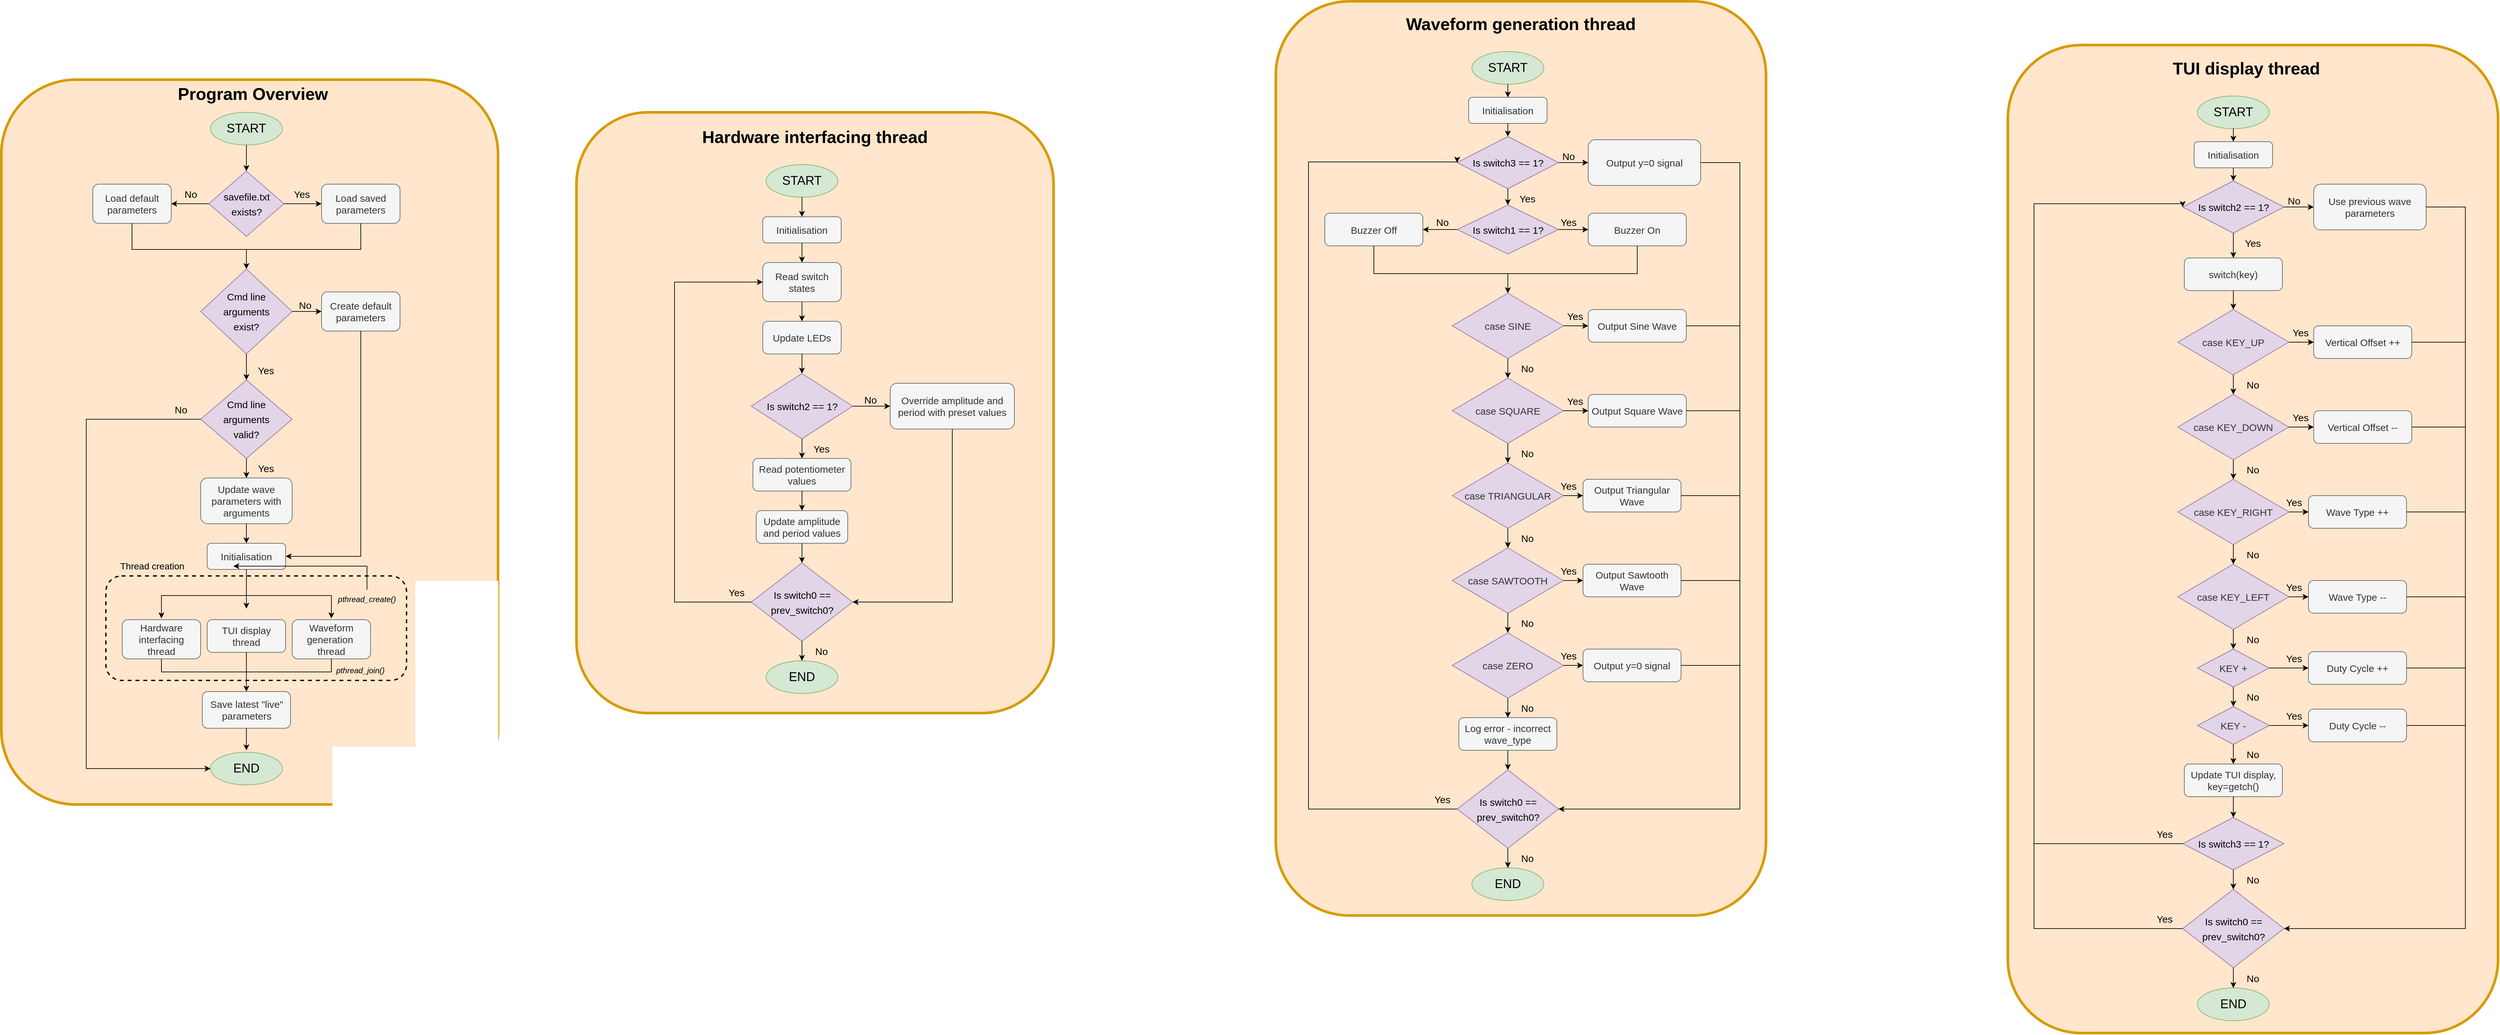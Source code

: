<mxfile version="15.8.2" type="github">
  <diagram id="RGV4kEW0uxqYunWdTtAd" name="Page-1">
    <mxGraphModel dx="1609" dy="1605" grid="1" gridSize="10" guides="1" tooltips="1" connect="1" arrows="1" fold="1" page="1" pageScale="1" pageWidth="827" pageHeight="1169" math="0" shadow="0">
      <root>
        <mxCell id="0" />
        <mxCell id="1" parent="0" />
        <mxCell id="XDxAA3VAqJV9CYlNU1rL-51" value="" style="group" parent="1" vertex="1" connectable="0">
          <mxGeometry x="-290" y="-20" width="760" height="1110" as="geometry" />
        </mxCell>
        <mxCell id="XDxAA3VAqJV9CYlNU1rL-47" value="" style="rounded=1;whiteSpace=wrap;html=1;fontSize=14;strokeWidth=4;fillColor=#ffe6cc;align=left;strokeColor=#d79b00;" parent="XDxAA3VAqJV9CYlNU1rL-51" vertex="1">
          <mxGeometry width="760" height="1110" as="geometry" />
        </mxCell>
        <mxCell id="XDxAA3VAqJV9CYlNU1rL-45" value="" style="rounded=1;whiteSpace=wrap;html=1;fontSize=12;fillColor=none;strokeWidth=2;dashed=1;" parent="XDxAA3VAqJV9CYlNU1rL-51" vertex="1">
          <mxGeometry x="160" y="760" width="460" height="160" as="geometry" />
        </mxCell>
        <mxCell id="XDxAA3VAqJV9CYlNU1rL-1" value="&lt;font style=&quot;font-size: 19px&quot;&gt;START&lt;/font&gt;" style="ellipse;whiteSpace=wrap;html=1;fillColor=#d5e8d4;strokeColor=#82b366;" parent="XDxAA3VAqJV9CYlNU1rL-51" vertex="1">
          <mxGeometry x="320" y="50" width="110" height="50" as="geometry" />
        </mxCell>
        <mxCell id="XDxAA3VAqJV9CYlNU1rL-2" value="&lt;font style=&quot;font-size: 19px&quot;&gt;END&lt;/font&gt;" style="ellipse;whiteSpace=wrap;html=1;fillColor=#d5e8d4;strokeColor=#82b366;" parent="XDxAA3VAqJV9CYlNU1rL-51" vertex="1">
          <mxGeometry x="320" y="1030" width="110" height="50" as="geometry" />
        </mxCell>
        <mxCell id="XDxAA3VAqJV9CYlNU1rL-3" value="&lt;font style=&quot;font-size: 15px ; line-height: 1.1&quot;&gt;savefile.txt exists?&lt;/font&gt;" style="rhombus;whiteSpace=wrap;html=1;fontSize=19;fillColor=#e1d5e7;strokeColor=#9673a6;" parent="XDxAA3VAqJV9CYlNU1rL-51" vertex="1">
          <mxGeometry x="317.5" y="140" width="115" height="100" as="geometry" />
        </mxCell>
        <mxCell id="XDxAA3VAqJV9CYlNU1rL-4" value="Load default parameters" style="rounded=1;whiteSpace=wrap;html=1;fontSize=15;fillColor=#f5f5f5;fontColor=#333333;strokeColor=#666666;" parent="XDxAA3VAqJV9CYlNU1rL-51" vertex="1">
          <mxGeometry x="140" y="160" width="120" height="60" as="geometry" />
        </mxCell>
        <mxCell id="XDxAA3VAqJV9CYlNU1rL-5" value="" style="endArrow=classic;html=1;rounded=0;fontSize=15;exitX=0.5;exitY=1;exitDx=0;exitDy=0;entryX=0.5;entryY=0;entryDx=0;entryDy=0;" parent="XDxAA3VAqJV9CYlNU1rL-51" source="XDxAA3VAqJV9CYlNU1rL-1" target="XDxAA3VAqJV9CYlNU1rL-3" edge="1">
          <mxGeometry y="20" width="50" height="50" as="geometry">
            <mxPoint x="440" y="250" as="sourcePoint" />
            <mxPoint x="510" y="150" as="targetPoint" />
          </mxGeometry>
        </mxCell>
        <mxCell id="XDxAA3VAqJV9CYlNU1rL-6" value="Load saved parameters" style="rounded=1;whiteSpace=wrap;html=1;fontSize=15;fillColor=#f5f5f5;fontColor=#333333;strokeColor=#666666;" parent="XDxAA3VAqJV9CYlNU1rL-51" vertex="1">
          <mxGeometry x="490" y="160" width="120" height="60" as="geometry" />
        </mxCell>
        <mxCell id="XDxAA3VAqJV9CYlNU1rL-7" value="" style="endArrow=classic;html=1;rounded=0;fontSize=15;exitX=0;exitY=0.5;exitDx=0;exitDy=0;entryX=1;entryY=0.5;entryDx=0;entryDy=0;" parent="XDxAA3VAqJV9CYlNU1rL-51" source="XDxAA3VAqJV9CYlNU1rL-3" target="XDxAA3VAqJV9CYlNU1rL-4" edge="1">
          <mxGeometry y="20" width="50" height="50" as="geometry">
            <mxPoint x="385" y="110" as="sourcePoint" />
            <mxPoint x="385" y="150" as="targetPoint" />
          </mxGeometry>
        </mxCell>
        <mxCell id="XDxAA3VAqJV9CYlNU1rL-8" value="" style="endArrow=classic;html=1;rounded=0;fontSize=15;exitX=1;exitY=0.5;exitDx=0;exitDy=0;entryX=0;entryY=0.5;entryDx=0;entryDy=0;startArrow=none;" parent="XDxAA3VAqJV9CYlNU1rL-51" source="XDxAA3VAqJV9CYlNU1rL-3" target="XDxAA3VAqJV9CYlNU1rL-6" edge="1">
          <mxGeometry y="20" width="50" height="50" as="geometry">
            <mxPoint x="395" y="120" as="sourcePoint" />
            <mxPoint x="395" y="160" as="targetPoint" />
          </mxGeometry>
        </mxCell>
        <mxCell id="XDxAA3VAqJV9CYlNU1rL-9" value="Yes" style="text;html=1;strokeColor=none;fillColor=none;align=center;verticalAlign=middle;whiteSpace=wrap;rounded=0;fontSize=15;" parent="XDxAA3VAqJV9CYlNU1rL-51" vertex="1">
          <mxGeometry x="430" y="160" width="60" height="30" as="geometry" />
        </mxCell>
        <mxCell id="XDxAA3VAqJV9CYlNU1rL-11" value="No" style="text;html=1;strokeColor=none;fillColor=none;align=center;verticalAlign=middle;whiteSpace=wrap;rounded=0;fontSize=15;" parent="XDxAA3VAqJV9CYlNU1rL-51" vertex="1">
          <mxGeometry x="260" y="160" width="60" height="30" as="geometry" />
        </mxCell>
        <mxCell id="XDxAA3VAqJV9CYlNU1rL-12" value="" style="endArrow=none;html=1;rounded=0;fontSize=15;entryX=0.5;entryY=1;entryDx=0;entryDy=0;" parent="XDxAA3VAqJV9CYlNU1rL-51" target="XDxAA3VAqJV9CYlNU1rL-6" edge="1">
          <mxGeometry y="20" width="50" height="50" as="geometry">
            <mxPoint x="370" y="260" as="sourcePoint" />
            <mxPoint x="420" y="200" as="targetPoint" />
            <Array as="points">
              <mxPoint x="550" y="260" />
            </Array>
          </mxGeometry>
        </mxCell>
        <mxCell id="XDxAA3VAqJV9CYlNU1rL-13" value="" style="endArrow=classic;html=1;rounded=0;fontSize=15;exitX=0.5;exitY=1;exitDx=0;exitDy=0;entryX=0.5;entryY=0;entryDx=0;entryDy=0;" parent="XDxAA3VAqJV9CYlNU1rL-51" source="XDxAA3VAqJV9CYlNU1rL-4" target="XDxAA3VAqJV9CYlNU1rL-14" edge="1">
          <mxGeometry y="20" width="50" height="50" as="geometry">
            <mxPoint x="250" y="230" as="sourcePoint" />
            <mxPoint x="380" y="320" as="targetPoint" />
            <Array as="points">
              <mxPoint x="200" y="260" />
              <mxPoint x="375" y="260" />
            </Array>
          </mxGeometry>
        </mxCell>
        <mxCell id="XDxAA3VAqJV9CYlNU1rL-14" value="&lt;font style=&quot;font-size: 15px ; line-height: 1.1&quot;&gt;Cmd line &lt;br&gt;arguments &lt;br&gt;exist?&lt;/font&gt;" style="rhombus;whiteSpace=wrap;html=1;fontSize=19;fillColor=#e1d5e7;strokeColor=#9673a6;" parent="XDxAA3VAqJV9CYlNU1rL-51" vertex="1">
          <mxGeometry x="305" y="290" width="140" height="130" as="geometry" />
        </mxCell>
        <mxCell id="XDxAA3VAqJV9CYlNU1rL-15" value="" style="endArrow=classic;html=1;rounded=0;fontSize=15;exitX=0.5;exitY=1;exitDx=0;exitDy=0;startArrow=none;entryX=0.5;entryY=0;entryDx=0;entryDy=0;" parent="XDxAA3VAqJV9CYlNU1rL-51" source="XDxAA3VAqJV9CYlNU1rL-14" target="XDxAA3VAqJV9CYlNU1rL-20" edge="1">
          <mxGeometry y="20" width="50" height="50" as="geometry">
            <mxPoint x="402.5" y="480" as="sourcePoint" />
            <mxPoint x="375" y="470" as="targetPoint" />
          </mxGeometry>
        </mxCell>
        <mxCell id="XDxAA3VAqJV9CYlNU1rL-16" value="Yes" style="text;html=1;strokeColor=none;fillColor=none;align=center;verticalAlign=middle;whiteSpace=wrap;rounded=0;fontSize=15;" parent="XDxAA3VAqJV9CYlNU1rL-51" vertex="1">
          <mxGeometry x="375" y="430" width="60" height="30" as="geometry" />
        </mxCell>
        <mxCell id="XDxAA3VAqJV9CYlNU1rL-17" value="" style="endArrow=classic;html=1;rounded=0;fontSize=15;exitX=1;exitY=0.5;exitDx=0;exitDy=0;startArrow=none;entryX=0;entryY=0.5;entryDx=0;entryDy=0;" parent="XDxAA3VAqJV9CYlNU1rL-51" source="XDxAA3VAqJV9CYlNU1rL-14" target="XDxAA3VAqJV9CYlNU1rL-19" edge="1">
          <mxGeometry y="20" width="50" height="50" as="geometry">
            <mxPoint x="462.5" y="360" as="sourcePoint" />
            <mxPoint x="490" y="355" as="targetPoint" />
          </mxGeometry>
        </mxCell>
        <mxCell id="XDxAA3VAqJV9CYlNU1rL-18" value="No" style="text;html=1;strokeColor=none;fillColor=none;align=center;verticalAlign=middle;whiteSpace=wrap;rounded=0;fontSize=15;" parent="XDxAA3VAqJV9CYlNU1rL-51" vertex="1">
          <mxGeometry x="435" y="330" width="60" height="30" as="geometry" />
        </mxCell>
        <mxCell id="XDxAA3VAqJV9CYlNU1rL-19" value="Create default parameters" style="rounded=1;whiteSpace=wrap;html=1;fontSize=15;fillColor=#f5f5f5;fontColor=#333333;strokeColor=#666666;" parent="XDxAA3VAqJV9CYlNU1rL-51" vertex="1">
          <mxGeometry x="490" y="325" width="120" height="60" as="geometry" />
        </mxCell>
        <mxCell id="XDxAA3VAqJV9CYlNU1rL-20" value="&lt;span style=&quot;font-size: 15px&quot;&gt;Cmd line &lt;br&gt;arguments &lt;br&gt;valid?&lt;/span&gt;" style="rhombus;whiteSpace=wrap;html=1;fontSize=19;fillColor=#e1d5e7;strokeColor=#9673a6;" parent="XDxAA3VAqJV9CYlNU1rL-51" vertex="1">
          <mxGeometry x="305" y="460" width="140" height="120" as="geometry" />
        </mxCell>
        <mxCell id="XDxAA3VAqJV9CYlNU1rL-21" value="" style="endArrow=classic;html=1;rounded=0;fontSize=15;exitX=0.5;exitY=1;exitDx=0;exitDy=0;startArrow=none;entryX=0.5;entryY=0;entryDx=0;entryDy=0;" parent="XDxAA3VAqJV9CYlNU1rL-51" source="XDxAA3VAqJV9CYlNU1rL-20" target="XDxAA3VAqJV9CYlNU1rL-24" edge="1">
          <mxGeometry y="20" width="50" height="50" as="geometry">
            <mxPoint x="375" y="590" as="sourcePoint" />
            <mxPoint x="375" y="630" as="targetPoint" />
          </mxGeometry>
        </mxCell>
        <mxCell id="XDxAA3VAqJV9CYlNU1rL-22" value="Yes" style="text;html=1;strokeColor=none;fillColor=none;align=center;verticalAlign=middle;whiteSpace=wrap;rounded=0;fontSize=15;" parent="XDxAA3VAqJV9CYlNU1rL-51" vertex="1">
          <mxGeometry x="375" y="600" width="60" height="30" as="geometry" />
        </mxCell>
        <mxCell id="XDxAA3VAqJV9CYlNU1rL-24" value="Update wave parameters with arguments" style="rounded=1;whiteSpace=wrap;html=1;fontSize=15;fillColor=#f5f5f5;fontColor=#333333;strokeColor=#666666;" parent="XDxAA3VAqJV9CYlNU1rL-51" vertex="1">
          <mxGeometry x="305" y="610" width="140" height="70" as="geometry" />
        </mxCell>
        <mxCell id="XDxAA3VAqJV9CYlNU1rL-25" value="Initialisation" style="rounded=1;whiteSpace=wrap;html=1;fontSize=15;fillColor=#f5f5f5;fontColor=#333333;strokeColor=#666666;" parent="XDxAA3VAqJV9CYlNU1rL-51" vertex="1">
          <mxGeometry x="315" y="710" width="120" height="40" as="geometry" />
        </mxCell>
        <mxCell id="XDxAA3VAqJV9CYlNU1rL-26" value="" style="endArrow=classic;html=1;rounded=0;fontSize=15;exitX=0.5;exitY=1;exitDx=0;exitDy=0;entryX=0.5;entryY=0;entryDx=0;entryDy=0;" parent="XDxAA3VAqJV9CYlNU1rL-51" source="XDxAA3VAqJV9CYlNU1rL-24" target="XDxAA3VAqJV9CYlNU1rL-25" edge="1">
          <mxGeometry y="20" width="50" height="50" as="geometry">
            <mxPoint x="250" y="760" as="sourcePoint" />
            <mxPoint x="295" y="545" as="targetPoint" />
          </mxGeometry>
        </mxCell>
        <mxCell id="XDxAA3VAqJV9CYlNU1rL-27" value="" style="endArrow=classic;html=1;rounded=0;fontSize=15;exitX=0.5;exitY=1;exitDx=0;exitDy=0;" parent="XDxAA3VAqJV9CYlNU1rL-51" source="XDxAA3VAqJV9CYlNU1rL-25" edge="1">
          <mxGeometry y="20" width="50" height="50" as="geometry">
            <mxPoint x="245" y="785" as="sourcePoint" />
            <mxPoint x="375" y="810" as="targetPoint" />
          </mxGeometry>
        </mxCell>
        <mxCell id="XDxAA3VAqJV9CYlNU1rL-28" value="" style="endArrow=classic;startArrow=classic;html=1;rounded=0;fontSize=15;" parent="XDxAA3VAqJV9CYlNU1rL-51" edge="1">
          <mxGeometry y="20" width="50" height="50" as="geometry">
            <mxPoint x="245" y="825" as="sourcePoint" />
            <mxPoint x="505" y="825" as="targetPoint" />
            <Array as="points">
              <mxPoint x="245" y="790" />
              <mxPoint x="505" y="790" />
            </Array>
          </mxGeometry>
        </mxCell>
        <mxCell id="XDxAA3VAqJV9CYlNU1rL-29" value="Hardware interfacing &lt;br&gt;thread" style="rounded=1;whiteSpace=wrap;html=1;fontSize=15;fillColor=#f5f5f5;fontColor=#333333;strokeColor=#666666;" parent="XDxAA3VAqJV9CYlNU1rL-51" vertex="1">
          <mxGeometry x="185" y="827" width="120" height="60" as="geometry" />
        </mxCell>
        <mxCell id="XDxAA3VAqJV9CYlNU1rL-30" value="TUI display thread" style="rounded=1;whiteSpace=wrap;html=1;fontSize=15;fillColor=#f5f5f5;fontColor=#333333;strokeColor=#666666;" parent="XDxAA3VAqJV9CYlNU1rL-51" vertex="1">
          <mxGeometry x="315" y="827" width="120" height="50" as="geometry" />
        </mxCell>
        <mxCell id="XDxAA3VAqJV9CYlNU1rL-31" value="Waveform generation&amp;nbsp;&lt;br&gt;thread" style="rounded=1;whiteSpace=wrap;html=1;fontSize=15;fillColor=#f5f5f5;fontColor=#333333;strokeColor=#666666;" parent="XDxAA3VAqJV9CYlNU1rL-51" vertex="1">
          <mxGeometry x="445" y="827" width="120" height="60" as="geometry" />
        </mxCell>
        <mxCell id="XDxAA3VAqJV9CYlNU1rL-32" value="&lt;i style=&quot;font-size: 12px;&quot;&gt;pthread_create()&lt;/i&gt;" style="text;html=1;strokeColor=none;fillColor=none;align=center;verticalAlign=middle;whiteSpace=wrap;rounded=0;fontSize=12;" parent="XDxAA3VAqJV9CYlNU1rL-51" vertex="1">
          <mxGeometry x="472" y="781" width="175" height="30" as="geometry" />
        </mxCell>
        <mxCell id="XDxAA3VAqJV9CYlNU1rL-33" value="" style="endArrow=none;startArrow=none;html=1;rounded=0;fontSize=15;entryX=0.5;entryY=1;entryDx=0;entryDy=0;exitX=0.5;exitY=1;exitDx=0;exitDy=0;startFill=0;endFill=0;" parent="XDxAA3VAqJV9CYlNU1rL-51" source="XDxAA3VAqJV9CYlNU1rL-29" target="XDxAA3VAqJV9CYlNU1rL-31" edge="1">
          <mxGeometry y="20" width="50" height="50" as="geometry">
            <mxPoint x="245" y="972" as="sourcePoint" />
            <mxPoint x="505" y="972" as="targetPoint" />
            <Array as="points">
              <mxPoint x="245" y="907" />
              <mxPoint x="505" y="907" />
            </Array>
          </mxGeometry>
        </mxCell>
        <mxCell id="XDxAA3VAqJV9CYlNU1rL-34" value="" style="endArrow=classic;html=1;rounded=0;fontSize=15;exitX=0.5;exitY=1;exitDx=0;exitDy=0;" parent="XDxAA3VAqJV9CYlNU1rL-51" source="XDxAA3VAqJV9CYlNU1rL-30" edge="1">
          <mxGeometry y="20" width="50" height="50" as="geometry">
            <mxPoint x="385" y="777" as="sourcePoint" />
            <mxPoint x="375" y="937" as="targetPoint" />
          </mxGeometry>
        </mxCell>
        <mxCell id="XDxAA3VAqJV9CYlNU1rL-35" value="&lt;i style=&quot;font-size: 12px;&quot;&gt;pthread_join()&lt;/i&gt;" style="text;html=1;strokeColor=none;fillColor=none;align=center;verticalAlign=middle;whiteSpace=wrap;rounded=0;fontSize=12;" parent="XDxAA3VAqJV9CYlNU1rL-51" vertex="1">
          <mxGeometry x="462" y="890" width="175" height="30" as="geometry" />
        </mxCell>
        <mxCell id="XDxAA3VAqJV9CYlNU1rL-37" value="" style="edgeStyle=orthogonalEdgeStyle;rounded=0;orthogonalLoop=1;jettySize=auto;html=1;fontSize=15;startArrow=none;startFill=0;endArrow=none;endFill=0;" parent="XDxAA3VAqJV9CYlNU1rL-51" source="XDxAA3VAqJV9CYlNU1rL-36" target="XDxAA3VAqJV9CYlNU1rL-30" edge="1">
          <mxGeometry y="20" as="geometry" />
        </mxCell>
        <mxCell id="XDxAA3VAqJV9CYlNU1rL-36" value="Save latest &quot;live&quot; parameters" style="rounded=1;whiteSpace=wrap;html=1;fontSize=15;fillColor=#f5f5f5;fontColor=#333333;strokeColor=#666666;" parent="XDxAA3VAqJV9CYlNU1rL-51" vertex="1">
          <mxGeometry x="307.5" y="937" width="135" height="56.25" as="geometry" />
        </mxCell>
        <mxCell id="XDxAA3VAqJV9CYlNU1rL-38" value="" style="edgeStyle=orthogonalEdgeStyle;rounded=0;orthogonalLoop=1;jettySize=auto;html=1;fontSize=15;startArrow=classic;startFill=1;endArrow=none;endFill=0;entryX=0.5;entryY=1;entryDx=0;entryDy=0;exitX=0.5;exitY=0;exitDx=0;exitDy=0;" parent="XDxAA3VAqJV9CYlNU1rL-51" target="XDxAA3VAqJV9CYlNU1rL-36" edge="1">
          <mxGeometry y="20" as="geometry">
            <mxPoint x="375" y="1027" as="sourcePoint" />
            <mxPoint x="385" y="887" as="targetPoint" />
          </mxGeometry>
        </mxCell>
        <mxCell id="XDxAA3VAqJV9CYlNU1rL-39" value="Yes" style="text;html=1;strokeColor=none;fillColor=none;align=center;verticalAlign=middle;whiteSpace=wrap;rounded=0;fontSize=15;" parent="XDxAA3VAqJV9CYlNU1rL-51" vertex="1">
          <mxGeometry x="375" y="580" width="60" height="30" as="geometry" />
        </mxCell>
        <mxCell id="XDxAA3VAqJV9CYlNU1rL-40" value="" style="endArrow=classic;html=1;rounded=0;fontSize=15;exitX=0;exitY=0.5;exitDx=0;exitDy=0;startArrow=none;entryX=0;entryY=0.5;entryDx=0;entryDy=0;" parent="XDxAA3VAqJV9CYlNU1rL-51" source="XDxAA3VAqJV9CYlNU1rL-20" target="XDxAA3VAqJV9CYlNU1rL-2" edge="1">
          <mxGeometry y="20" width="50" height="50" as="geometry">
            <mxPoint x="385" y="590" as="sourcePoint" />
            <mxPoint x="385" y="620" as="targetPoint" />
            <Array as="points">
              <mxPoint x="130" y="520" />
              <mxPoint x="130" y="1055" />
            </Array>
          </mxGeometry>
        </mxCell>
        <mxCell id="XDxAA3VAqJV9CYlNU1rL-41" value="No" style="text;html=1;strokeColor=none;fillColor=none;align=center;verticalAlign=middle;whiteSpace=wrap;rounded=0;fontSize=15;" parent="XDxAA3VAqJV9CYlNU1rL-51" vertex="1">
          <mxGeometry x="245" y="490" width="60" height="30" as="geometry" />
        </mxCell>
        <mxCell id="XDxAA3VAqJV9CYlNU1rL-43" value="" style="endArrow=classic;html=1;rounded=0;fontSize=15;exitX=0.5;exitY=1;exitDx=0;exitDy=0;startArrow=none;entryX=1;entryY=0.5;entryDx=0;entryDy=0;" parent="XDxAA3VAqJV9CYlNU1rL-51" source="XDxAA3VAqJV9CYlNU1rL-19" target="XDxAA3VAqJV9CYlNU1rL-25" edge="1">
          <mxGeometry y="20" width="50" height="50" as="geometry">
            <mxPoint x="580" y="470" as="sourcePoint" />
            <mxPoint x="380" y="690" as="targetPoint" />
            <Array as="points">
              <mxPoint x="550" y="730" />
            </Array>
          </mxGeometry>
        </mxCell>
        <mxCell id="XDxAA3VAqJV9CYlNU1rL-48" value="" style="edgeStyle=orthogonalEdgeStyle;rounded=0;orthogonalLoop=1;jettySize=auto;html=1;fontSize=14;startArrow=classic;startFill=1;endArrow=none;endFill=0;" parent="XDxAA3VAqJV9CYlNU1rL-51" source="XDxAA3VAqJV9CYlNU1rL-46" target="XDxAA3VAqJV9CYlNU1rL-32" edge="1">
          <mxGeometry y="20" as="geometry" />
        </mxCell>
        <mxCell id="XDxAA3VAqJV9CYlNU1rL-46" value="&lt;span style=&quot;font-size: 14px;&quot;&gt;&lt;span style=&quot;font-size: 14px;&quot;&gt;Thread creation&lt;/span&gt;&lt;/span&gt;" style="text;html=1;strokeColor=none;fillColor=none;align=left;verticalAlign=middle;whiteSpace=wrap;rounded=0;fontSize=14;fontStyle=0" parent="XDxAA3VAqJV9CYlNU1rL-51" vertex="1">
          <mxGeometry x="180" y="730" width="175" height="30" as="geometry" />
        </mxCell>
        <mxCell id="XDxAA3VAqJV9CYlNU1rL-50" value="Program Overview" style="text;html=1;strokeColor=none;fillColor=none;align=center;verticalAlign=middle;whiteSpace=wrap;rounded=0;fontSize=26;fontStyle=1" parent="XDxAA3VAqJV9CYlNU1rL-51" vertex="1">
          <mxGeometry x="10" y="7" width="750" height="30" as="geometry" />
        </mxCell>
        <mxCell id="XDxAA3VAqJV9CYlNU1rL-173" value="" style="group" parent="1" vertex="1" connectable="0">
          <mxGeometry x="590" y="30" width="730" height="920" as="geometry" />
        </mxCell>
        <mxCell id="XDxAA3VAqJV9CYlNU1rL-172" value="" style="rounded=1;whiteSpace=wrap;html=1;fontSize=14;strokeWidth=4;fillColor=#ffe6cc;align=left;strokeColor=#d79b00;" parent="XDxAA3VAqJV9CYlNU1rL-173" vertex="1">
          <mxGeometry width="730" height="920" as="geometry" />
        </mxCell>
        <mxCell id="XDxAA3VAqJV9CYlNU1rL-52" value="&lt;font style=&quot;font-size: 19px&quot;&gt;START&lt;/font&gt;" style="ellipse;whiteSpace=wrap;html=1;fillColor=#d5e8d4;strokeColor=#82b366;" parent="XDxAA3VAqJV9CYlNU1rL-173" vertex="1">
          <mxGeometry x="290" y="80" width="110" height="50" as="geometry" />
        </mxCell>
        <mxCell id="XDxAA3VAqJV9CYlNU1rL-53" value="&lt;font style=&quot;font-size: 19px&quot;&gt;END&lt;/font&gt;" style="ellipse;whiteSpace=wrap;html=1;fillColor=#d5e8d4;strokeColor=#82b366;" parent="XDxAA3VAqJV9CYlNU1rL-173" vertex="1">
          <mxGeometry x="290" y="840" width="110" height="50" as="geometry" />
        </mxCell>
        <mxCell id="XDxAA3VAqJV9CYlNU1rL-100" value="Hardware interfacing thread" style="text;html=1;strokeColor=none;fillColor=none;align=center;verticalAlign=middle;whiteSpace=wrap;rounded=0;fontSize=26;fontStyle=1" parent="XDxAA3VAqJV9CYlNU1rL-173" vertex="1">
          <mxGeometry y="23" width="730" height="30" as="geometry" />
        </mxCell>
        <mxCell id="XDxAA3VAqJV9CYlNU1rL-101" value="Initialisation" style="rounded=1;whiteSpace=wrap;html=1;fontSize=15;fillColor=#f5f5f5;fontColor=#333333;strokeColor=#666666;" parent="XDxAA3VAqJV9CYlNU1rL-173" vertex="1">
          <mxGeometry x="285" y="160" width="120" height="40" as="geometry" />
        </mxCell>
        <mxCell id="XDxAA3VAqJV9CYlNU1rL-102" value="Read switch states" style="rounded=1;whiteSpace=wrap;html=1;fontSize=15;fillColor=#f5f5f5;fontColor=#333333;strokeColor=#666666;" parent="XDxAA3VAqJV9CYlNU1rL-173" vertex="1">
          <mxGeometry x="285" y="230" width="120" height="60" as="geometry" />
        </mxCell>
        <mxCell id="XDxAA3VAqJV9CYlNU1rL-103" value="Update LEDs" style="rounded=1;whiteSpace=wrap;html=1;fontSize=15;fillColor=#f5f5f5;fontColor=#333333;strokeColor=#666666;" parent="XDxAA3VAqJV9CYlNU1rL-173" vertex="1">
          <mxGeometry x="285" y="320" width="120" height="50" as="geometry" />
        </mxCell>
        <mxCell id="XDxAA3VAqJV9CYlNU1rL-104" value="&lt;span style=&quot;font-size: 15px&quot;&gt;Is switch2 == 1?&lt;/span&gt;" style="rhombus;whiteSpace=wrap;html=1;fontSize=19;fillColor=#e1d5e7;strokeColor=#9673a6;" parent="XDxAA3VAqJV9CYlNU1rL-173" vertex="1">
          <mxGeometry x="267.5" y="400" width="155" height="100" as="geometry" />
        </mxCell>
        <mxCell id="XDxAA3VAqJV9CYlNU1rL-105" value="" style="endArrow=classic;html=1;rounded=0;fontSize=15;startArrow=none;entryX=0;entryY=0.5;entryDx=0;entryDy=0;exitX=1;exitY=0.5;exitDx=0;exitDy=0;" parent="XDxAA3VAqJV9CYlNU1rL-173" source="XDxAA3VAqJV9CYlNU1rL-104" target="XDxAA3VAqJV9CYlNU1rL-107" edge="1">
          <mxGeometry x="260" y="135" width="50" height="50" as="geometry">
            <mxPoint x="415" y="450" as="sourcePoint" />
            <mxPoint x="750" y="470" as="targetPoint" />
          </mxGeometry>
        </mxCell>
        <mxCell id="XDxAA3VAqJV9CYlNU1rL-106" value="No" style="text;html=1;strokeColor=none;fillColor=none;align=center;verticalAlign=middle;whiteSpace=wrap;rounded=0;fontSize=15;" parent="XDxAA3VAqJV9CYlNU1rL-173" vertex="1">
          <mxGeometry x="420" y="425" width="60" height="30" as="geometry" />
        </mxCell>
        <mxCell id="XDxAA3VAqJV9CYlNU1rL-107" value="Override amplitude and period with preset values" style="rounded=1;whiteSpace=wrap;html=1;fontSize=15;fillColor=#f5f5f5;fontColor=#333333;strokeColor=#666666;" parent="XDxAA3VAqJV9CYlNU1rL-173" vertex="1">
          <mxGeometry x="480" y="415" width="190" height="70" as="geometry" />
        </mxCell>
        <mxCell id="XDxAA3VAqJV9CYlNU1rL-108" value="" style="endArrow=classic;html=1;rounded=0;fontSize=15;startArrow=none;exitX=0.5;exitY=1;exitDx=0;exitDy=0;entryX=0.5;entryY=0;entryDx=0;entryDy=0;" parent="XDxAA3VAqJV9CYlNU1rL-173" source="XDxAA3VAqJV9CYlNU1rL-104" target="XDxAA3VAqJV9CYlNU1rL-110" edge="1">
          <mxGeometry x="190" y="230" width="50" height="50" as="geometry">
            <mxPoint x="352.5" y="545" as="sourcePoint" />
            <mxPoint x="345" y="540" as="targetPoint" />
          </mxGeometry>
        </mxCell>
        <mxCell id="XDxAA3VAqJV9CYlNU1rL-109" value="Yes" style="text;html=1;strokeColor=none;fillColor=none;align=center;verticalAlign=middle;whiteSpace=wrap;rounded=0;fontSize=15;" parent="XDxAA3VAqJV9CYlNU1rL-173" vertex="1">
          <mxGeometry x="345" y="500" width="60" height="30" as="geometry" />
        </mxCell>
        <mxCell id="XDxAA3VAqJV9CYlNU1rL-110" value="Read potentiometer values" style="rounded=1;whiteSpace=wrap;html=1;fontSize=15;fillColor=#f5f5f5;fontColor=#333333;strokeColor=#666666;" parent="XDxAA3VAqJV9CYlNU1rL-173" vertex="1">
          <mxGeometry x="270" y="530" width="150" height="50" as="geometry" />
        </mxCell>
        <mxCell id="XDxAA3VAqJV9CYlNU1rL-112" value="Update amplitude and period values" style="rounded=1;whiteSpace=wrap;html=1;fontSize=15;fillColor=#f5f5f5;fontColor=#333333;strokeColor=#666666;" parent="XDxAA3VAqJV9CYlNU1rL-173" vertex="1">
          <mxGeometry x="275" y="610" width="140" height="50" as="geometry" />
        </mxCell>
        <mxCell id="XDxAA3VAqJV9CYlNU1rL-113" value="" style="endArrow=classic;html=1;rounded=0;fontSize=15;startArrow=none;exitX=0.5;exitY=1;exitDx=0;exitDy=0;entryX=0.5;entryY=0;entryDx=0;entryDy=0;" parent="XDxAA3VAqJV9CYlNU1rL-173" source="XDxAA3VAqJV9CYlNU1rL-110" target="XDxAA3VAqJV9CYlNU1rL-112" edge="1">
          <mxGeometry x="200" y="240" width="50" height="50" as="geometry">
            <mxPoint x="355" y="510" as="sourcePoint" />
            <mxPoint x="355" y="540" as="targetPoint" />
          </mxGeometry>
        </mxCell>
        <mxCell id="XDxAA3VAqJV9CYlNU1rL-114" value="&lt;span style=&quot;font-size: 15px&quot;&gt;Is switch0 == prev_switch0?&lt;/span&gt;" style="rhombus;whiteSpace=wrap;html=1;fontSize=19;fillColor=#e1d5e7;strokeColor=#9673a6;" parent="XDxAA3VAqJV9CYlNU1rL-173" vertex="1">
          <mxGeometry x="267.5" y="690" width="155" height="120" as="geometry" />
        </mxCell>
        <mxCell id="XDxAA3VAqJV9CYlNU1rL-115" value="" style="endArrow=classic;html=1;rounded=0;fontSize=15;startArrow=none;exitX=0.5;exitY=1;exitDx=0;exitDy=0;entryX=0.5;entryY=0;entryDx=0;entryDy=0;" parent="XDxAA3VAqJV9CYlNU1rL-173" source="XDxAA3VAqJV9CYlNU1rL-112" target="XDxAA3VAqJV9CYlNU1rL-114" edge="1">
          <mxGeometry x="210" y="250" width="50" height="50" as="geometry">
            <mxPoint x="355" y="590" as="sourcePoint" />
            <mxPoint x="355" y="620" as="targetPoint" />
          </mxGeometry>
        </mxCell>
        <mxCell id="XDxAA3VAqJV9CYlNU1rL-116" value="" style="endArrow=classic;html=1;rounded=0;fontSize=15;startArrow=none;exitX=0.5;exitY=1;exitDx=0;exitDy=0;entryX=1;entryY=0.5;entryDx=0;entryDy=0;edgeStyle=orthogonalEdgeStyle;" parent="XDxAA3VAqJV9CYlNU1rL-173" source="XDxAA3VAqJV9CYlNU1rL-107" target="XDxAA3VAqJV9CYlNU1rL-114" edge="1">
          <mxGeometry x="220" y="260" width="50" height="50" as="geometry">
            <mxPoint x="365" y="600" as="sourcePoint" />
            <mxPoint x="450" y="690" as="targetPoint" />
          </mxGeometry>
        </mxCell>
        <mxCell id="XDxAA3VAqJV9CYlNU1rL-117" value="" style="endArrow=classic;html=1;rounded=0;fontSize=15;startArrow=none;exitX=0.5;exitY=1;exitDx=0;exitDy=0;entryX=0.5;entryY=0;entryDx=0;entryDy=0;" parent="XDxAA3VAqJV9CYlNU1rL-173" source="XDxAA3VAqJV9CYlNU1rL-114" target="XDxAA3VAqJV9CYlNU1rL-53" edge="1">
          <mxGeometry x="230" y="270" width="50" height="50" as="geometry">
            <mxPoint x="375" y="610" as="sourcePoint" />
            <mxPoint x="345" y="850" as="targetPoint" />
          </mxGeometry>
        </mxCell>
        <mxCell id="XDxAA3VAqJV9CYlNU1rL-118" value="No" style="text;html=1;strokeColor=none;fillColor=none;align=center;verticalAlign=middle;whiteSpace=wrap;rounded=0;fontSize=15;" parent="XDxAA3VAqJV9CYlNU1rL-173" vertex="1">
          <mxGeometry x="345" y="810" width="60" height="30" as="geometry" />
        </mxCell>
        <mxCell id="XDxAA3VAqJV9CYlNU1rL-119" value="Yes" style="text;html=1;strokeColor=none;fillColor=none;align=center;verticalAlign=middle;whiteSpace=wrap;rounded=0;fontSize=15;" parent="XDxAA3VAqJV9CYlNU1rL-173" vertex="1">
          <mxGeometry x="215" y="720" width="60" height="30" as="geometry" />
        </mxCell>
        <mxCell id="XDxAA3VAqJV9CYlNU1rL-121" value="" style="endArrow=classic;html=1;rounded=0;fontSize=15;startArrow=none;exitX=0;exitY=0.5;exitDx=0;exitDy=0;entryX=0;entryY=0.5;entryDx=0;entryDy=0;edgeStyle=orthogonalEdgeStyle;" parent="XDxAA3VAqJV9CYlNU1rL-173" source="XDxAA3VAqJV9CYlNU1rL-114" target="XDxAA3VAqJV9CYlNU1rL-102" edge="1">
          <mxGeometry x="220" y="260" width="50" height="50" as="geometry">
            <mxPoint x="355" y="670" as="sourcePoint" />
            <mxPoint x="210" y="290" as="targetPoint" />
            <Array as="points">
              <mxPoint x="150" y="750" />
              <mxPoint x="150" y="260" />
            </Array>
          </mxGeometry>
        </mxCell>
        <mxCell id="XDxAA3VAqJV9CYlNU1rL-122" value="" style="endArrow=classic;html=1;rounded=0;fontSize=26;exitX=0.5;exitY=1;exitDx=0;exitDy=0;" parent="XDxAA3VAqJV9CYlNU1rL-173" source="XDxAA3VAqJV9CYlNU1rL-102" target="XDxAA3VAqJV9CYlNU1rL-103" edge="1">
          <mxGeometry width="50" height="50" relative="1" as="geometry">
            <mxPoint x="330" y="390" as="sourcePoint" />
            <mxPoint x="380" y="340" as="targetPoint" />
          </mxGeometry>
        </mxCell>
        <mxCell id="XDxAA3VAqJV9CYlNU1rL-123" value="" style="endArrow=classic;html=1;rounded=0;fontSize=26;exitX=0.5;exitY=1;exitDx=0;exitDy=0;entryX=0.5;entryY=0;entryDx=0;entryDy=0;" parent="XDxAA3VAqJV9CYlNU1rL-173" source="XDxAA3VAqJV9CYlNU1rL-103" target="XDxAA3VAqJV9CYlNU1rL-104" edge="1">
          <mxGeometry width="50" height="50" relative="1" as="geometry">
            <mxPoint x="355" y="270" as="sourcePoint" />
            <mxPoint x="355" y="310" as="targetPoint" />
          </mxGeometry>
        </mxCell>
        <mxCell id="XDxAA3VAqJV9CYlNU1rL-124" value="" style="endArrow=classic;html=1;rounded=0;fontSize=26;exitX=0.5;exitY=1;exitDx=0;exitDy=0;entryX=0.5;entryY=0;entryDx=0;entryDy=0;" parent="XDxAA3VAqJV9CYlNU1rL-173" source="XDxAA3VAqJV9CYlNU1rL-52" target="XDxAA3VAqJV9CYlNU1rL-101" edge="1">
          <mxGeometry width="50" height="50" relative="1" as="geometry">
            <mxPoint x="355" y="270.0" as="sourcePoint" />
            <mxPoint x="345" y="90" as="targetPoint" />
          </mxGeometry>
        </mxCell>
        <mxCell id="XDxAA3VAqJV9CYlNU1rL-125" value="" style="endArrow=classic;html=1;rounded=0;fontSize=26;exitX=0.5;exitY=1;exitDx=0;exitDy=0;entryX=0.5;entryY=0;entryDx=0;entryDy=0;" parent="XDxAA3VAqJV9CYlNU1rL-173" source="XDxAA3VAqJV9CYlNU1rL-101" target="XDxAA3VAqJV9CYlNU1rL-102" edge="1">
          <mxGeometry width="50" height="50" relative="1" as="geometry">
            <mxPoint x="355" y="60" as="sourcePoint" />
            <mxPoint x="355" y="100.0" as="targetPoint" />
          </mxGeometry>
        </mxCell>
        <mxCell id="XDxAA3VAqJV9CYlNU1rL-214" style="edgeStyle=orthogonalEdgeStyle;rounded=0;orthogonalLoop=1;jettySize=auto;html=1;exitX=0.5;exitY=0;exitDx=0;exitDy=0;entryX=0.5;entryY=1;entryDx=0;entryDy=0;fontSize=26;startArrow=classic;startFill=1;endArrow=none;endFill=0;" parent="1" edge="1">
          <mxGeometry relative="1" as="geometry">
            <mxPoint x="1775" y="840" as="sourcePoint" />
          </mxGeometry>
        </mxCell>
        <mxCell id="XDxAA3VAqJV9CYlNU1rL-252" value="" style="group" parent="1" vertex="1" connectable="0">
          <mxGeometry x="1660" y="-140" width="750" height="1400" as="geometry" />
        </mxCell>
        <mxCell id="XDxAA3VAqJV9CYlNU1rL-175" value="" style="rounded=1;whiteSpace=wrap;html=1;fontSize=14;strokeWidth=4;fillColor=#ffe6cc;align=left;strokeColor=#d79b00;" parent="XDxAA3VAqJV9CYlNU1rL-252" vertex="1">
          <mxGeometry width="750" height="1400" as="geometry" />
        </mxCell>
        <mxCell id="XDxAA3VAqJV9CYlNU1rL-176" value="&lt;font style=&quot;font-size: 19px&quot;&gt;START&lt;/font&gt;" style="ellipse;whiteSpace=wrap;html=1;fillColor=#d5e8d4;strokeColor=#82b366;" parent="XDxAA3VAqJV9CYlNU1rL-252" vertex="1">
          <mxGeometry x="300" y="77" width="110" height="50" as="geometry" />
        </mxCell>
        <mxCell id="XDxAA3VAqJV9CYlNU1rL-177" value="&lt;font style=&quot;font-size: 19px&quot;&gt;END&lt;/font&gt;" style="ellipse;whiteSpace=wrap;html=1;fillColor=#d5e8d4;strokeColor=#82b366;" parent="XDxAA3VAqJV9CYlNU1rL-252" vertex="1">
          <mxGeometry x="300" y="1327" width="110" height="50" as="geometry" />
        </mxCell>
        <mxCell id="XDxAA3VAqJV9CYlNU1rL-178" value="Waveform generation thread" style="text;html=1;strokeColor=none;fillColor=none;align=center;verticalAlign=middle;whiteSpace=wrap;rounded=0;fontSize=26;fontStyle=1" parent="XDxAA3VAqJV9CYlNU1rL-252" vertex="1">
          <mxGeometry x="10" y="20" width="730" height="30" as="geometry" />
        </mxCell>
        <mxCell id="XDxAA3VAqJV9CYlNU1rL-179" value="Initialisation" style="rounded=1;whiteSpace=wrap;html=1;fontSize=15;fillColor=#f5f5f5;fontColor=#333333;strokeColor=#666666;" parent="XDxAA3VAqJV9CYlNU1rL-252" vertex="1">
          <mxGeometry x="295" y="147" width="120" height="40" as="geometry" />
        </mxCell>
        <mxCell id="XDxAA3VAqJV9CYlNU1rL-182" value="&lt;span style=&quot;font-size: 15px&quot;&gt;Is switch3 == 1?&lt;/span&gt;" style="rhombus;whiteSpace=wrap;html=1;fontSize=19;fillColor=#e1d5e7;strokeColor=#9673a6;" parent="XDxAA3VAqJV9CYlNU1rL-252" vertex="1">
          <mxGeometry x="277.5" y="207" width="155" height="80" as="geometry" />
        </mxCell>
        <mxCell id="XDxAA3VAqJV9CYlNU1rL-183" value="" style="endArrow=classic;html=1;rounded=0;fontSize=15;startArrow=none;entryX=0;entryY=0.5;entryDx=0;entryDy=0;exitX=1;exitY=0.5;exitDx=0;exitDy=0;" parent="XDxAA3VAqJV9CYlNU1rL-252" source="XDxAA3VAqJV9CYlNU1rL-182" target="XDxAA3VAqJV9CYlNU1rL-185" edge="1">
          <mxGeometry x="270" y="132" width="50" height="50" as="geometry">
            <mxPoint x="425" y="447" as="sourcePoint" />
            <mxPoint x="760" y="467" as="targetPoint" />
          </mxGeometry>
        </mxCell>
        <mxCell id="XDxAA3VAqJV9CYlNU1rL-184" value="Yes" style="text;html=1;strokeColor=none;fillColor=none;align=center;verticalAlign=middle;whiteSpace=wrap;rounded=0;fontSize=15;" parent="XDxAA3VAqJV9CYlNU1rL-252" vertex="1">
          <mxGeometry x="418" y="323" width="60" height="30" as="geometry" />
        </mxCell>
        <mxCell id="XDxAA3VAqJV9CYlNU1rL-185" value="Output y=0 signal" style="rounded=1;whiteSpace=wrap;html=1;fontSize=15;fillColor=#f5f5f5;fontColor=#333333;strokeColor=#666666;" parent="XDxAA3VAqJV9CYlNU1rL-252" vertex="1">
          <mxGeometry x="478" y="212" width="172" height="70" as="geometry" />
        </mxCell>
        <mxCell id="XDxAA3VAqJV9CYlNU1rL-187" value="No" style="text;html=1;strokeColor=none;fillColor=none;align=center;verticalAlign=middle;whiteSpace=wrap;rounded=0;fontSize=15;" parent="XDxAA3VAqJV9CYlNU1rL-252" vertex="1">
          <mxGeometry x="225" y="323" width="60" height="30" as="geometry" />
        </mxCell>
        <mxCell id="XDxAA3VAqJV9CYlNU1rL-188" value="Buzzer Off" style="rounded=1;whiteSpace=wrap;html=1;fontSize=15;fillColor=#f5f5f5;fontColor=#333333;strokeColor=#666666;" parent="XDxAA3VAqJV9CYlNU1rL-252" vertex="1">
          <mxGeometry x="75" y="324.5" width="150" height="50" as="geometry" />
        </mxCell>
        <mxCell id="XDxAA3VAqJV9CYlNU1rL-191" value="&lt;span style=&quot;font-size: 15px&quot;&gt;Is switch0 == prev_switch0?&lt;/span&gt;" style="rhombus;whiteSpace=wrap;html=1;fontSize=19;fillColor=#e1d5e7;strokeColor=#9673a6;" parent="XDxAA3VAqJV9CYlNU1rL-252" vertex="1">
          <mxGeometry x="277.5" y="1177" width="155" height="120" as="geometry" />
        </mxCell>
        <mxCell id="XDxAA3VAqJV9CYlNU1rL-192" value="" style="endArrow=classic;html=1;rounded=0;fontSize=15;startArrow=none;entryX=0.5;entryY=0;entryDx=0;entryDy=0;exitX=0.5;exitY=1;exitDx=0;exitDy=0;" parent="XDxAA3VAqJV9CYlNU1rL-252" source="XDxAA3VAqJV9CYlNU1rL-251" target="XDxAA3VAqJV9CYlNU1rL-191" edge="1">
          <mxGeometry x="220" y="887" width="50" height="50" as="geometry">
            <mxPoint x="355" y="1287" as="sourcePoint" />
            <mxPoint x="365" y="1257" as="targetPoint" />
          </mxGeometry>
        </mxCell>
        <mxCell id="XDxAA3VAqJV9CYlNU1rL-193" value="" style="endArrow=classic;html=1;rounded=0;fontSize=15;startArrow=none;exitX=1;exitY=0.5;exitDx=0;exitDy=0;entryX=1;entryY=0.5;entryDx=0;entryDy=0;edgeStyle=orthogonalEdgeStyle;" parent="XDxAA3VAqJV9CYlNU1rL-252" source="XDxAA3VAqJV9CYlNU1rL-185" target="XDxAA3VAqJV9CYlNU1rL-191" edge="1">
          <mxGeometry x="230" y="257" width="50" height="50" as="geometry">
            <mxPoint x="375" y="597" as="sourcePoint" />
            <mxPoint x="460" y="687" as="targetPoint" />
            <Array as="points">
              <mxPoint x="710" y="247" />
              <mxPoint x="710" y="1237" />
            </Array>
          </mxGeometry>
        </mxCell>
        <mxCell id="XDxAA3VAqJV9CYlNU1rL-194" value="" style="endArrow=classic;html=1;rounded=0;fontSize=15;startArrow=none;exitX=0.5;exitY=1;exitDx=0;exitDy=0;entryX=0.5;entryY=0;entryDx=0;entryDy=0;" parent="XDxAA3VAqJV9CYlNU1rL-252" source="XDxAA3VAqJV9CYlNU1rL-191" target="XDxAA3VAqJV9CYlNU1rL-177" edge="1">
          <mxGeometry x="240" y="757" width="50" height="50" as="geometry">
            <mxPoint x="385" y="1097" as="sourcePoint" />
            <mxPoint x="355" y="1337" as="targetPoint" />
          </mxGeometry>
        </mxCell>
        <mxCell id="XDxAA3VAqJV9CYlNU1rL-195" value="No" style="text;html=1;strokeColor=none;fillColor=none;align=center;verticalAlign=middle;whiteSpace=wrap;rounded=0;fontSize=15;" parent="XDxAA3VAqJV9CYlNU1rL-252" vertex="1">
          <mxGeometry x="355" y="1297" width="60" height="30" as="geometry" />
        </mxCell>
        <mxCell id="XDxAA3VAqJV9CYlNU1rL-196" value="Yes" style="text;html=1;strokeColor=none;fillColor=none;align=center;verticalAlign=middle;whiteSpace=wrap;rounded=0;fontSize=15;" parent="XDxAA3VAqJV9CYlNU1rL-252" vertex="1">
          <mxGeometry x="225" y="1207" width="60" height="30" as="geometry" />
        </mxCell>
        <mxCell id="XDxAA3VAqJV9CYlNU1rL-197" value="" style="endArrow=classic;html=1;rounded=0;fontSize=15;startArrow=none;exitX=0;exitY=0.5;exitDx=0;exitDy=0;entryX=0;entryY=0.5;entryDx=0;entryDy=0;edgeStyle=orthogonalEdgeStyle;" parent="XDxAA3VAqJV9CYlNU1rL-252" source="XDxAA3VAqJV9CYlNU1rL-191" target="XDxAA3VAqJV9CYlNU1rL-182" edge="1">
          <mxGeometry x="230" y="257" width="50" height="50" as="geometry">
            <mxPoint x="365" y="667" as="sourcePoint" />
            <mxPoint x="295" y="257" as="targetPoint" />
            <Array as="points">
              <mxPoint x="50" y="1237" />
              <mxPoint x="50" y="246" />
              <mxPoint x="278" y="246" />
            </Array>
          </mxGeometry>
        </mxCell>
        <mxCell id="XDxAA3VAqJV9CYlNU1rL-200" value="" style="endArrow=classic;html=1;rounded=0;fontSize=26;exitX=0.5;exitY=1;exitDx=0;exitDy=0;entryX=0.5;entryY=0;entryDx=0;entryDy=0;" parent="XDxAA3VAqJV9CYlNU1rL-252" source="XDxAA3VAqJV9CYlNU1rL-176" target="XDxAA3VAqJV9CYlNU1rL-179" edge="1">
          <mxGeometry x="10" y="-3" width="50" height="50" as="geometry">
            <mxPoint x="365" y="267.0" as="sourcePoint" />
            <mxPoint x="355" y="87" as="targetPoint" />
          </mxGeometry>
        </mxCell>
        <mxCell id="XDxAA3VAqJV9CYlNU1rL-201" value="" style="endArrow=classic;html=1;rounded=0;fontSize=26;exitX=0.5;exitY=1;exitDx=0;exitDy=0;entryX=0.5;entryY=0;entryDx=0;entryDy=0;" parent="XDxAA3VAqJV9CYlNU1rL-252" source="XDxAA3VAqJV9CYlNU1rL-179" target="XDxAA3VAqJV9CYlNU1rL-182" edge="1">
          <mxGeometry x="10" y="-3" width="50" height="50" as="geometry">
            <mxPoint x="365" y="57" as="sourcePoint" />
            <mxPoint x="355" y="227" as="targetPoint" />
          </mxGeometry>
        </mxCell>
        <mxCell id="XDxAA3VAqJV9CYlNU1rL-202" value="&lt;span style=&quot;font-size: 15px&quot;&gt;Is switch1 == 1?&lt;/span&gt;" style="rhombus;whiteSpace=wrap;html=1;fontSize=19;fillColor=#e1d5e7;strokeColor=#9673a6;" parent="XDxAA3VAqJV9CYlNU1rL-252" vertex="1">
          <mxGeometry x="277.5" y="312" width="155" height="75" as="geometry" />
        </mxCell>
        <mxCell id="XDxAA3VAqJV9CYlNU1rL-203" value="Yes" style="text;html=1;strokeColor=none;fillColor=none;align=center;verticalAlign=middle;whiteSpace=wrap;rounded=0;fontSize=15;" parent="XDxAA3VAqJV9CYlNU1rL-252" vertex="1">
          <mxGeometry x="355" y="287" width="60" height="30" as="geometry" />
        </mxCell>
        <mxCell id="XDxAA3VAqJV9CYlNU1rL-186" value="" style="endArrow=classic;html=1;rounded=0;fontSize=15;startArrow=none;entryX=1;entryY=0.5;entryDx=0;entryDy=0;exitX=0;exitY=0.5;exitDx=0;exitDy=0;" parent="XDxAA3VAqJV9CYlNU1rL-252" source="XDxAA3VAqJV9CYlNU1rL-202" target="XDxAA3VAqJV9CYlNU1rL-188" edge="1">
          <mxGeometry x="200" y="227" width="50" height="50" as="geometry">
            <mxPoint x="362.5" y="542" as="sourcePoint" />
            <mxPoint x="355" y="537" as="targetPoint" />
          </mxGeometry>
        </mxCell>
        <mxCell id="XDxAA3VAqJV9CYlNU1rL-204" value="" style="endArrow=classic;html=1;rounded=0;fontSize=15;startArrow=none;exitX=0.5;exitY=1;exitDx=0;exitDy=0;entryX=0.5;entryY=0;entryDx=0;entryDy=0;" parent="XDxAA3VAqJV9CYlNU1rL-252" source="XDxAA3VAqJV9CYlNU1rL-182" target="XDxAA3VAqJV9CYlNU1rL-202" edge="1">
          <mxGeometry x="210" y="237" width="50" height="50" as="geometry">
            <mxPoint x="365" y="497" as="sourcePoint" />
            <mxPoint x="355" y="387" as="targetPoint" />
          </mxGeometry>
        </mxCell>
        <mxCell id="XDxAA3VAqJV9CYlNU1rL-205" value="Buzzer On" style="rounded=1;whiteSpace=wrap;html=1;fontSize=15;fillColor=#f5f5f5;fontColor=#333333;strokeColor=#666666;" parent="XDxAA3VAqJV9CYlNU1rL-252" vertex="1">
          <mxGeometry x="478" y="324.5" width="150" height="50" as="geometry" />
        </mxCell>
        <mxCell id="XDxAA3VAqJV9CYlNU1rL-206" value="" style="endArrow=classic;html=1;rounded=0;fontSize=15;startArrow=none;entryX=0;entryY=0.5;entryDx=0;entryDy=0;exitX=1;exitY=0.5;exitDx=0;exitDy=0;" parent="XDxAA3VAqJV9CYlNU1rL-252" source="XDxAA3VAqJV9CYlNU1rL-202" target="XDxAA3VAqJV9CYlNU1rL-205" edge="1">
          <mxGeometry x="280" y="142" width="50" height="50" as="geometry">
            <mxPoint x="442.5" y="287.0" as="sourcePoint" />
            <mxPoint x="488" y="287.0" as="targetPoint" />
          </mxGeometry>
        </mxCell>
        <mxCell id="XDxAA3VAqJV9CYlNU1rL-207" value="" style="endArrow=classic;html=1;rounded=0;fontSize=26;exitX=0.5;exitY=1;exitDx=0;exitDy=0;edgeStyle=orthogonalEdgeStyle;entryX=0.5;entryY=0;entryDx=0;entryDy=0;" parent="XDxAA3VAqJV9CYlNU1rL-252" source="XDxAA3VAqJV9CYlNU1rL-188" edge="1">
          <mxGeometry width="50" height="50" relative="1" as="geometry">
            <mxPoint x="330" y="527" as="sourcePoint" />
            <mxPoint x="355" y="447" as="targetPoint" />
            <Array as="points">
              <mxPoint x="150" y="417" />
              <mxPoint x="355" y="417" />
            </Array>
          </mxGeometry>
        </mxCell>
        <mxCell id="XDxAA3VAqJV9CYlNU1rL-209" value="" style="endArrow=none;html=1;rounded=0;fontSize=26;entryX=0.5;entryY=1;entryDx=0;entryDy=0;exitX=0.5;exitY=0;exitDx=0;exitDy=0;edgeStyle=orthogonalEdgeStyle;" parent="XDxAA3VAqJV9CYlNU1rL-252" source="XDxAA3VAqJV9CYlNU1rL-220" target="XDxAA3VAqJV9CYlNU1rL-205" edge="1">
          <mxGeometry width="50" height="50" relative="1" as="geometry">
            <mxPoint x="355" y="447" as="sourcePoint" />
            <mxPoint x="380" y="477" as="targetPoint" />
            <Array as="points">
              <mxPoint x="355" y="417" />
              <mxPoint x="553" y="417" />
            </Array>
          </mxGeometry>
        </mxCell>
        <mxCell id="XDxAA3VAqJV9CYlNU1rL-210" value="No" style="text;html=1;strokeColor=none;fillColor=none;align=center;verticalAlign=middle;whiteSpace=wrap;rounded=0;fontSize=15;" parent="XDxAA3VAqJV9CYlNU1rL-252" vertex="1">
          <mxGeometry x="418" y="222" width="60" height="30" as="geometry" />
        </mxCell>
        <mxCell id="XDxAA3VAqJV9CYlNU1rL-218" value="&lt;span style=&quot;color: rgb(51 , 51 , 51) ; font-size: 15px&quot;&gt;case TRIANGULAR&lt;/span&gt;" style="rhombus;whiteSpace=wrap;html=1;fontSize=19;fillColor=#e1d5e7;strokeColor=#9673a6;" parent="XDxAA3VAqJV9CYlNU1rL-252" vertex="1">
          <mxGeometry x="270" y="707" width="170" height="100" as="geometry" />
        </mxCell>
        <mxCell id="XDxAA3VAqJV9CYlNU1rL-219" value="&lt;span style=&quot;color: rgb(51 , 51 , 51) ; font-size: 15px&quot;&gt;case SQUARE&lt;/span&gt;" style="rhombus;whiteSpace=wrap;html=1;fontSize=19;fillColor=#e1d5e7;strokeColor=#9673a6;" parent="XDxAA3VAqJV9CYlNU1rL-252" vertex="1">
          <mxGeometry x="270" y="577" width="170" height="100" as="geometry" />
        </mxCell>
        <mxCell id="XDxAA3VAqJV9CYlNU1rL-215" style="edgeStyle=orthogonalEdgeStyle;rounded=0;orthogonalLoop=1;jettySize=auto;html=1;entryX=0.5;entryY=1;entryDx=0;entryDy=0;fontSize=26;startArrow=classic;startFill=1;endArrow=none;endFill=0;exitX=0.5;exitY=0;exitDx=0;exitDy=0;" parent="XDxAA3VAqJV9CYlNU1rL-252" source="XDxAA3VAqJV9CYlNU1rL-218" target="XDxAA3VAqJV9CYlNU1rL-219" edge="1">
          <mxGeometry relative="1" as="geometry">
            <mxPoint x="135" y="607" as="sourcePoint" />
            <mxPoint x="135" y="587" as="targetPoint" />
          </mxGeometry>
        </mxCell>
        <mxCell id="XDxAA3VAqJV9CYlNU1rL-220" value="&lt;span style=&quot;color: rgb(51 , 51 , 51) ; font-size: 15px&quot;&gt;case SINE&lt;/span&gt;" style="rhombus;whiteSpace=wrap;html=1;fontSize=19;fillColor=#e1d5e7;strokeColor=#9673a6;" parent="XDxAA3VAqJV9CYlNU1rL-252" vertex="1">
          <mxGeometry x="270" y="447" width="170" height="100" as="geometry" />
        </mxCell>
        <mxCell id="XDxAA3VAqJV9CYlNU1rL-216" style="edgeStyle=orthogonalEdgeStyle;rounded=0;orthogonalLoop=1;jettySize=auto;html=1;entryX=0.5;entryY=1;entryDx=0;entryDy=0;fontSize=26;startArrow=classic;startFill=1;endArrow=none;endFill=0;exitX=0.5;exitY=0;exitDx=0;exitDy=0;" parent="XDxAA3VAqJV9CYlNU1rL-252" source="XDxAA3VAqJV9CYlNU1rL-219" target="XDxAA3VAqJV9CYlNU1rL-220" edge="1">
          <mxGeometry relative="1" as="geometry">
            <mxPoint x="135" y="537" as="sourcePoint" />
            <mxPoint x="135" y="517" as="targetPoint" />
          </mxGeometry>
        </mxCell>
        <mxCell id="XDxAA3VAqJV9CYlNU1rL-221" value="&lt;span style=&quot;color: rgb(51 , 51 , 51) ; font-size: 15px&quot;&gt;case SAWTOOTH&lt;/span&gt;" style="rhombus;whiteSpace=wrap;html=1;fontSize=19;fillColor=#e1d5e7;strokeColor=#9673a6;" parent="XDxAA3VAqJV9CYlNU1rL-252" vertex="1">
          <mxGeometry x="270" y="837" width="170" height="100" as="geometry" />
        </mxCell>
        <mxCell id="XDxAA3VAqJV9CYlNU1rL-222" style="edgeStyle=orthogonalEdgeStyle;rounded=0;orthogonalLoop=1;jettySize=auto;html=1;entryX=0.5;entryY=1;entryDx=0;entryDy=0;fontSize=26;startArrow=classic;startFill=1;endArrow=none;endFill=0;exitX=0.5;exitY=0;exitDx=0;exitDy=0;" parent="XDxAA3VAqJV9CYlNU1rL-252" source="XDxAA3VAqJV9CYlNU1rL-221" target="XDxAA3VAqJV9CYlNU1rL-218" edge="1">
          <mxGeometry relative="1" as="geometry">
            <mxPoint x="365" y="717" as="sourcePoint" />
            <mxPoint x="365" y="692" as="targetPoint" />
          </mxGeometry>
        </mxCell>
        <mxCell id="XDxAA3VAqJV9CYlNU1rL-223" value="&lt;span style=&quot;color: rgb(51 , 51 , 51) ; font-size: 15px&quot;&gt;case ZERO&lt;/span&gt;" style="rhombus;whiteSpace=wrap;html=1;fontSize=19;fillColor=#e1d5e7;strokeColor=#9673a6;" parent="XDxAA3VAqJV9CYlNU1rL-252" vertex="1">
          <mxGeometry x="270" y="967" width="170" height="100" as="geometry" />
        </mxCell>
        <mxCell id="XDxAA3VAqJV9CYlNU1rL-224" style="edgeStyle=orthogonalEdgeStyle;rounded=0;orthogonalLoop=1;jettySize=auto;html=1;entryX=0.5;entryY=1;entryDx=0;entryDy=0;fontSize=26;startArrow=classic;startFill=1;endArrow=none;endFill=0;exitX=0.5;exitY=0;exitDx=0;exitDy=0;" parent="XDxAA3VAqJV9CYlNU1rL-252" source="XDxAA3VAqJV9CYlNU1rL-223" edge="1">
          <mxGeometry relative="1" as="geometry">
            <mxPoint x="365" y="847" as="sourcePoint" />
            <mxPoint x="355" y="937" as="targetPoint" />
          </mxGeometry>
        </mxCell>
        <mxCell id="XDxAA3VAqJV9CYlNU1rL-225" value="Output Sine Wave" style="rounded=1;whiteSpace=wrap;html=1;fontSize=15;fillColor=#f5f5f5;fontColor=#333333;strokeColor=#666666;" parent="XDxAA3VAqJV9CYlNU1rL-252" vertex="1">
          <mxGeometry x="478" y="472" width="150" height="50" as="geometry" />
        </mxCell>
        <mxCell id="XDxAA3VAqJV9CYlNU1rL-226" value="Output Square Wave" style="rounded=1;whiteSpace=wrap;html=1;fontSize=15;fillColor=#f5f5f5;fontColor=#333333;strokeColor=#666666;" parent="XDxAA3VAqJV9CYlNU1rL-252" vertex="1">
          <mxGeometry x="478" y="602" width="150" height="50" as="geometry" />
        </mxCell>
        <mxCell id="XDxAA3VAqJV9CYlNU1rL-227" value="Output Triangular Wave" style="rounded=1;whiteSpace=wrap;html=1;fontSize=15;fillColor=#f5f5f5;fontColor=#333333;strokeColor=#666666;" parent="XDxAA3VAqJV9CYlNU1rL-252" vertex="1">
          <mxGeometry x="470" y="732" width="150" height="50" as="geometry" />
        </mxCell>
        <mxCell id="XDxAA3VAqJV9CYlNU1rL-228" value="Output Sawtooth Wave" style="rounded=1;whiteSpace=wrap;html=1;fontSize=15;fillColor=#f5f5f5;fontColor=#333333;strokeColor=#666666;" parent="XDxAA3VAqJV9CYlNU1rL-252" vertex="1">
          <mxGeometry x="470" y="862" width="150" height="50" as="geometry" />
        </mxCell>
        <mxCell id="XDxAA3VAqJV9CYlNU1rL-229" value="Output y=0 signal" style="rounded=1;whiteSpace=wrap;html=1;fontSize=15;fillColor=#f5f5f5;fontColor=#333333;strokeColor=#666666;" parent="XDxAA3VAqJV9CYlNU1rL-252" vertex="1">
          <mxGeometry x="470" y="992" width="150" height="50" as="geometry" />
        </mxCell>
        <mxCell id="XDxAA3VAqJV9CYlNU1rL-230" style="edgeStyle=orthogonalEdgeStyle;rounded=0;orthogonalLoop=1;jettySize=auto;html=1;entryX=1;entryY=0.5;entryDx=0;entryDy=0;fontSize=26;startArrow=classic;startFill=1;endArrow=none;endFill=0;exitX=0;exitY=0.5;exitDx=0;exitDy=0;" parent="XDxAA3VAqJV9CYlNU1rL-252" source="XDxAA3VAqJV9CYlNU1rL-229" target="XDxAA3VAqJV9CYlNU1rL-223" edge="1">
          <mxGeometry relative="1" as="geometry">
            <mxPoint x="365" y="977" as="sourcePoint" />
            <mxPoint x="365" y="947" as="targetPoint" />
          </mxGeometry>
        </mxCell>
        <mxCell id="XDxAA3VAqJV9CYlNU1rL-231" style="edgeStyle=orthogonalEdgeStyle;rounded=0;orthogonalLoop=1;jettySize=auto;html=1;entryX=1;entryY=0.5;entryDx=0;entryDy=0;fontSize=26;startArrow=classic;startFill=1;endArrow=none;endFill=0;exitX=0;exitY=0.5;exitDx=0;exitDy=0;" parent="XDxAA3VAqJV9CYlNU1rL-252" source="XDxAA3VAqJV9CYlNU1rL-228" target="XDxAA3VAqJV9CYlNU1rL-221" edge="1">
          <mxGeometry relative="1" as="geometry">
            <mxPoint x="480" y="1027" as="sourcePoint" />
            <mxPoint x="450" y="1027" as="targetPoint" />
          </mxGeometry>
        </mxCell>
        <mxCell id="XDxAA3VAqJV9CYlNU1rL-232" style="edgeStyle=orthogonalEdgeStyle;rounded=0;orthogonalLoop=1;jettySize=auto;html=1;entryX=1;entryY=0.5;entryDx=0;entryDy=0;fontSize=26;startArrow=classic;startFill=1;endArrow=none;endFill=0;exitX=0;exitY=0.5;exitDx=0;exitDy=0;" parent="XDxAA3VAqJV9CYlNU1rL-252" source="XDxAA3VAqJV9CYlNU1rL-227" target="XDxAA3VAqJV9CYlNU1rL-218" edge="1">
          <mxGeometry relative="1" as="geometry">
            <mxPoint x="480" y="902" as="sourcePoint" />
            <mxPoint x="450" y="897" as="targetPoint" />
          </mxGeometry>
        </mxCell>
        <mxCell id="XDxAA3VAqJV9CYlNU1rL-233" style="edgeStyle=orthogonalEdgeStyle;rounded=0;orthogonalLoop=1;jettySize=auto;html=1;entryX=1;entryY=0.5;entryDx=0;entryDy=0;fontSize=26;startArrow=classic;startFill=1;endArrow=none;endFill=0;exitX=0;exitY=0.5;exitDx=0;exitDy=0;" parent="XDxAA3VAqJV9CYlNU1rL-252" source="XDxAA3VAqJV9CYlNU1rL-226" target="XDxAA3VAqJV9CYlNU1rL-219" edge="1">
          <mxGeometry relative="1" as="geometry">
            <mxPoint x="480" y="767" as="sourcePoint" />
            <mxPoint x="450" y="767" as="targetPoint" />
          </mxGeometry>
        </mxCell>
        <mxCell id="XDxAA3VAqJV9CYlNU1rL-234" style="edgeStyle=orthogonalEdgeStyle;rounded=0;orthogonalLoop=1;jettySize=auto;html=1;entryX=1;entryY=0.5;entryDx=0;entryDy=0;fontSize=26;startArrow=classic;startFill=1;endArrow=none;endFill=0;exitX=0;exitY=0.5;exitDx=0;exitDy=0;" parent="XDxAA3VAqJV9CYlNU1rL-252" source="XDxAA3VAqJV9CYlNU1rL-225" target="XDxAA3VAqJV9CYlNU1rL-220" edge="1">
          <mxGeometry relative="1" as="geometry">
            <mxPoint x="488" y="642" as="sourcePoint" />
            <mxPoint x="450" y="637" as="targetPoint" />
          </mxGeometry>
        </mxCell>
        <mxCell id="XDxAA3VAqJV9CYlNU1rL-235" value="" style="endArrow=none;html=1;rounded=0;fontSize=26;exitX=1;exitY=0.5;exitDx=0;exitDy=0;" parent="XDxAA3VAqJV9CYlNU1rL-252" source="XDxAA3VAqJV9CYlNU1rL-225" edge="1">
          <mxGeometry width="50" height="50" relative="1" as="geometry">
            <mxPoint x="300" y="557" as="sourcePoint" />
            <mxPoint x="710" y="497" as="targetPoint" />
          </mxGeometry>
        </mxCell>
        <mxCell id="XDxAA3VAqJV9CYlNU1rL-236" value="" style="endArrow=none;html=1;rounded=0;fontSize=26;exitX=1;exitY=0.5;exitDx=0;exitDy=0;" parent="XDxAA3VAqJV9CYlNU1rL-252" source="XDxAA3VAqJV9CYlNU1rL-226" edge="1">
          <mxGeometry width="50" height="50" relative="1" as="geometry">
            <mxPoint x="638" y="507" as="sourcePoint" />
            <mxPoint x="710" y="627" as="targetPoint" />
          </mxGeometry>
        </mxCell>
        <mxCell id="XDxAA3VAqJV9CYlNU1rL-237" value="" style="endArrow=none;html=1;rounded=0;fontSize=26;exitX=1;exitY=0.5;exitDx=0;exitDy=0;" parent="XDxAA3VAqJV9CYlNU1rL-252" source="XDxAA3VAqJV9CYlNU1rL-227" edge="1">
          <mxGeometry width="50" height="50" relative="1" as="geometry">
            <mxPoint x="638" y="642" as="sourcePoint" />
            <mxPoint x="710" y="757" as="targetPoint" />
          </mxGeometry>
        </mxCell>
        <mxCell id="XDxAA3VAqJV9CYlNU1rL-238" value="" style="endArrow=none;html=1;rounded=0;fontSize=26;exitX=1;exitY=0.5;exitDx=0;exitDy=0;" parent="XDxAA3VAqJV9CYlNU1rL-252" source="XDxAA3VAqJV9CYlNU1rL-228" edge="1">
          <mxGeometry width="50" height="50" relative="1" as="geometry">
            <mxPoint x="630" y="767" as="sourcePoint" />
            <mxPoint x="710" y="887" as="targetPoint" />
          </mxGeometry>
        </mxCell>
        <mxCell id="XDxAA3VAqJV9CYlNU1rL-239" value="" style="endArrow=none;html=1;rounded=0;fontSize=26;exitX=1;exitY=0.5;exitDx=0;exitDy=0;" parent="XDxAA3VAqJV9CYlNU1rL-252" source="XDxAA3VAqJV9CYlNU1rL-229" edge="1">
          <mxGeometry width="50" height="50" relative="1" as="geometry">
            <mxPoint x="630" y="897" as="sourcePoint" />
            <mxPoint x="710" y="1017" as="targetPoint" />
          </mxGeometry>
        </mxCell>
        <mxCell id="XDxAA3VAqJV9CYlNU1rL-240" value="No" style="text;html=1;strokeColor=none;fillColor=none;align=center;verticalAlign=middle;whiteSpace=wrap;rounded=0;fontSize=15;" parent="XDxAA3VAqJV9CYlNU1rL-252" vertex="1">
          <mxGeometry x="355" y="547" width="60" height="30" as="geometry" />
        </mxCell>
        <mxCell id="XDxAA3VAqJV9CYlNU1rL-241" value="No" style="text;html=1;strokeColor=none;fillColor=none;align=center;verticalAlign=middle;whiteSpace=wrap;rounded=0;fontSize=15;" parent="XDxAA3VAqJV9CYlNU1rL-252" vertex="1">
          <mxGeometry x="355" y="677" width="60" height="30" as="geometry" />
        </mxCell>
        <mxCell id="XDxAA3VAqJV9CYlNU1rL-242" value="No" style="text;html=1;strokeColor=none;fillColor=none;align=center;verticalAlign=middle;whiteSpace=wrap;rounded=0;fontSize=15;" parent="XDxAA3VAqJV9CYlNU1rL-252" vertex="1">
          <mxGeometry x="355" y="807" width="60" height="30" as="geometry" />
        </mxCell>
        <mxCell id="XDxAA3VAqJV9CYlNU1rL-243" value="No" style="text;html=1;strokeColor=none;fillColor=none;align=center;verticalAlign=middle;whiteSpace=wrap;rounded=0;fontSize=15;" parent="XDxAA3VAqJV9CYlNU1rL-252" vertex="1">
          <mxGeometry x="355" y="937" width="60" height="30" as="geometry" />
        </mxCell>
        <mxCell id="XDxAA3VAqJV9CYlNU1rL-244" value="Yes" style="text;html=1;strokeColor=none;fillColor=none;align=center;verticalAlign=middle;whiteSpace=wrap;rounded=0;fontSize=15;" parent="XDxAA3VAqJV9CYlNU1rL-252" vertex="1">
          <mxGeometry x="428" y="467" width="60" height="30" as="geometry" />
        </mxCell>
        <mxCell id="XDxAA3VAqJV9CYlNU1rL-245" value="Yes" style="text;html=1;strokeColor=none;fillColor=none;align=center;verticalAlign=middle;whiteSpace=wrap;rounded=0;fontSize=15;" parent="XDxAA3VAqJV9CYlNU1rL-252" vertex="1">
          <mxGeometry x="428" y="597" width="60" height="30" as="geometry" />
        </mxCell>
        <mxCell id="XDxAA3VAqJV9CYlNU1rL-246" value="Yes" style="text;html=1;strokeColor=none;fillColor=none;align=center;verticalAlign=middle;whiteSpace=wrap;rounded=0;fontSize=15;" parent="XDxAA3VAqJV9CYlNU1rL-252" vertex="1">
          <mxGeometry x="418" y="727" width="60" height="30" as="geometry" />
        </mxCell>
        <mxCell id="XDxAA3VAqJV9CYlNU1rL-247" value="Yes" style="text;html=1;strokeColor=none;fillColor=none;align=center;verticalAlign=middle;whiteSpace=wrap;rounded=0;fontSize=15;" parent="XDxAA3VAqJV9CYlNU1rL-252" vertex="1">
          <mxGeometry x="418" y="857" width="60" height="30" as="geometry" />
        </mxCell>
        <mxCell id="XDxAA3VAqJV9CYlNU1rL-248" value="Yes" style="text;html=1;strokeColor=none;fillColor=none;align=center;verticalAlign=middle;whiteSpace=wrap;rounded=0;fontSize=15;" parent="XDxAA3VAqJV9CYlNU1rL-252" vertex="1">
          <mxGeometry x="418" y="987" width="60" height="30" as="geometry" />
        </mxCell>
        <mxCell id="XDxAA3VAqJV9CYlNU1rL-249" value="No" style="text;html=1;strokeColor=none;fillColor=none;align=center;verticalAlign=middle;whiteSpace=wrap;rounded=0;fontSize=15;" parent="XDxAA3VAqJV9CYlNU1rL-252" vertex="1">
          <mxGeometry x="355" y="1067" width="60" height="30" as="geometry" />
        </mxCell>
        <mxCell id="XDxAA3VAqJV9CYlNU1rL-250" style="edgeStyle=orthogonalEdgeStyle;rounded=0;orthogonalLoop=1;jettySize=auto;html=1;entryX=0.5;entryY=1;entryDx=0;entryDy=0;fontSize=26;startArrow=classic;startFill=1;endArrow=none;endFill=0;exitX=0.5;exitY=0;exitDx=0;exitDy=0;" parent="XDxAA3VAqJV9CYlNU1rL-252" source="XDxAA3VAqJV9CYlNU1rL-251" target="XDxAA3VAqJV9CYlNU1rL-223" edge="1">
          <mxGeometry relative="1" as="geometry">
            <mxPoint x="350" y="1197" as="sourcePoint" />
            <mxPoint x="365" y="947" as="targetPoint" />
          </mxGeometry>
        </mxCell>
        <mxCell id="XDxAA3VAqJV9CYlNU1rL-251" value="Log error - incorrect wave_type" style="rounded=1;whiteSpace=wrap;html=1;fontSize=15;fillColor=#f5f5f5;fontColor=#333333;strokeColor=#666666;" parent="XDxAA3VAqJV9CYlNU1rL-252" vertex="1">
          <mxGeometry x="280" y="1097" width="150" height="50" as="geometry" />
        </mxCell>
        <mxCell id="XDxAA3VAqJV9CYlNU1rL-339" value="" style="group" parent="1" vertex="1" connectable="0">
          <mxGeometry x="2780" y="-73" width="750" height="1513" as="geometry" />
        </mxCell>
        <mxCell id="XDxAA3VAqJV9CYlNU1rL-254" value="" style="rounded=1;whiteSpace=wrap;html=1;fontSize=14;strokeWidth=4;fillColor=#ffe6cc;align=left;strokeColor=#d79b00;" parent="XDxAA3VAqJV9CYlNU1rL-339" vertex="1">
          <mxGeometry width="750" height="1513" as="geometry" />
        </mxCell>
        <mxCell id="XDxAA3VAqJV9CYlNU1rL-255" value="&lt;font style=&quot;font-size: 19px&quot;&gt;START&lt;/font&gt;" style="ellipse;whiteSpace=wrap;html=1;fillColor=#d5e8d4;strokeColor=#82b366;" parent="XDxAA3VAqJV9CYlNU1rL-339" vertex="1">
          <mxGeometry x="290" y="78" width="110" height="50" as="geometry" />
        </mxCell>
        <mxCell id="XDxAA3VAqJV9CYlNU1rL-256" value="&lt;font style=&quot;font-size: 19px&quot;&gt;END&lt;/font&gt;" style="ellipse;whiteSpace=wrap;html=1;fillColor=#d5e8d4;strokeColor=#82b366;" parent="XDxAA3VAqJV9CYlNU1rL-339" vertex="1">
          <mxGeometry x="290" y="1444" width="110" height="50" as="geometry" />
        </mxCell>
        <mxCell id="XDxAA3VAqJV9CYlNU1rL-257" value="TUI display thread" style="text;html=1;strokeColor=none;fillColor=none;align=center;verticalAlign=middle;whiteSpace=wrap;rounded=0;fontSize=26;fontStyle=1" parent="XDxAA3VAqJV9CYlNU1rL-339" vertex="1">
          <mxGeometry y="21" width="730" height="30" as="geometry" />
        </mxCell>
        <mxCell id="XDxAA3VAqJV9CYlNU1rL-258" value="Initialisation" style="rounded=1;whiteSpace=wrap;html=1;fontSize=15;fillColor=#f5f5f5;fontColor=#333333;strokeColor=#666666;" parent="XDxAA3VAqJV9CYlNU1rL-339" vertex="1">
          <mxGeometry x="285" y="148" width="120" height="40" as="geometry" />
        </mxCell>
        <mxCell id="XDxAA3VAqJV9CYlNU1rL-259" value="&lt;span style=&quot;font-size: 15px&quot;&gt;Is switch2 == 1?&lt;/span&gt;" style="rhombus;whiteSpace=wrap;html=1;fontSize=19;fillColor=#e1d5e7;strokeColor=#9673a6;" parent="XDxAA3VAqJV9CYlNU1rL-339" vertex="1">
          <mxGeometry x="267.5" y="208" width="155" height="80" as="geometry" />
        </mxCell>
        <mxCell id="XDxAA3VAqJV9CYlNU1rL-260" value="" style="endArrow=classic;html=1;rounded=0;fontSize=15;startArrow=none;entryX=0;entryY=0.5;entryDx=0;entryDy=0;exitX=1;exitY=0.5;exitDx=0;exitDy=0;" parent="XDxAA3VAqJV9CYlNU1rL-339" source="XDxAA3VAqJV9CYlNU1rL-259" target="XDxAA3VAqJV9CYlNU1rL-262" edge="1">
          <mxGeometry x="260" y="133" width="50" height="50" as="geometry">
            <mxPoint x="415" y="448" as="sourcePoint" />
            <mxPoint x="750" y="468" as="targetPoint" />
          </mxGeometry>
        </mxCell>
        <mxCell id="XDxAA3VAqJV9CYlNU1rL-262" value="Use previous wave parameters" style="rounded=1;whiteSpace=wrap;html=1;fontSize=15;fillColor=#f5f5f5;fontColor=#333333;strokeColor=#666666;" parent="XDxAA3VAqJV9CYlNU1rL-339" vertex="1">
          <mxGeometry x="468" y="213" width="172" height="70" as="geometry" />
        </mxCell>
        <mxCell id="XDxAA3VAqJV9CYlNU1rL-265" value="&lt;span style=&quot;font-size: 15px&quot;&gt;Is switch0 == prev_switch0?&lt;/span&gt;" style="rhombus;whiteSpace=wrap;html=1;fontSize=19;fillColor=#e1d5e7;strokeColor=#9673a6;" parent="XDxAA3VAqJV9CYlNU1rL-339" vertex="1">
          <mxGeometry x="267.5" y="1293" width="155" height="120" as="geometry" />
        </mxCell>
        <mxCell id="XDxAA3VAqJV9CYlNU1rL-267" value="" style="endArrow=classic;html=1;rounded=0;fontSize=15;startArrow=none;exitX=1;exitY=0.5;exitDx=0;exitDy=0;entryX=1;entryY=0.5;entryDx=0;entryDy=0;edgeStyle=orthogonalEdgeStyle;" parent="XDxAA3VAqJV9CYlNU1rL-339" source="XDxAA3VAqJV9CYlNU1rL-262" target="XDxAA3VAqJV9CYlNU1rL-265" edge="1">
          <mxGeometry x="220" y="215" width="50" height="50" as="geometry">
            <mxPoint x="365" y="555" as="sourcePoint" />
            <mxPoint x="450" y="645" as="targetPoint" />
            <Array as="points">
              <mxPoint x="700" y="248" />
              <mxPoint x="700" y="1353" />
            </Array>
          </mxGeometry>
        </mxCell>
        <mxCell id="XDxAA3VAqJV9CYlNU1rL-268" value="" style="endArrow=classic;html=1;rounded=0;fontSize=15;startArrow=none;exitX=0.5;exitY=1;exitDx=0;exitDy=0;entryX=0.5;entryY=0;entryDx=0;entryDy=0;" parent="XDxAA3VAqJV9CYlNU1rL-339" source="XDxAA3VAqJV9CYlNU1rL-265" target="XDxAA3VAqJV9CYlNU1rL-256" edge="1">
          <mxGeometry x="230" y="907" width="50" height="50" as="geometry">
            <mxPoint x="375" y="1247" as="sourcePoint" />
            <mxPoint x="345" y="1487" as="targetPoint" />
          </mxGeometry>
        </mxCell>
        <mxCell id="XDxAA3VAqJV9CYlNU1rL-269" value="No" style="text;html=1;strokeColor=none;fillColor=none;align=center;verticalAlign=middle;whiteSpace=wrap;rounded=0;fontSize=15;" parent="XDxAA3VAqJV9CYlNU1rL-339" vertex="1">
          <mxGeometry x="345" y="1414" width="60" height="30" as="geometry" />
        </mxCell>
        <mxCell id="XDxAA3VAqJV9CYlNU1rL-270" value="Yes" style="text;html=1;strokeColor=none;fillColor=none;align=center;verticalAlign=middle;whiteSpace=wrap;rounded=0;fontSize=15;" parent="XDxAA3VAqJV9CYlNU1rL-339" vertex="1">
          <mxGeometry x="210" y="1323" width="60" height="30" as="geometry" />
        </mxCell>
        <mxCell id="XDxAA3VAqJV9CYlNU1rL-271" value="" style="endArrow=classic;html=1;rounded=0;fontSize=15;startArrow=none;exitX=0;exitY=0.5;exitDx=0;exitDy=0;entryX=0;entryY=0.5;entryDx=0;entryDy=0;edgeStyle=orthogonalEdgeStyle;" parent="XDxAA3VAqJV9CYlNU1rL-339" source="XDxAA3VAqJV9CYlNU1rL-265" target="XDxAA3VAqJV9CYlNU1rL-259" edge="1">
          <mxGeometry x="220" y="215" width="50" height="50" as="geometry">
            <mxPoint x="355" y="625" as="sourcePoint" />
            <mxPoint x="285" y="215" as="targetPoint" />
            <Array as="points">
              <mxPoint x="40" y="1353" />
              <mxPoint x="40" y="243" />
              <mxPoint x="268" y="243" />
            </Array>
          </mxGeometry>
        </mxCell>
        <mxCell id="XDxAA3VAqJV9CYlNU1rL-272" value="" style="endArrow=classic;html=1;rounded=0;fontSize=26;exitX=0.5;exitY=1;exitDx=0;exitDy=0;entryX=0.5;entryY=0;entryDx=0;entryDy=0;" parent="XDxAA3VAqJV9CYlNU1rL-339" source="XDxAA3VAqJV9CYlNU1rL-255" target="XDxAA3VAqJV9CYlNU1rL-258" edge="1">
          <mxGeometry y="-2" width="50" height="50" as="geometry">
            <mxPoint x="355" y="268.0" as="sourcePoint" />
            <mxPoint x="345" y="88" as="targetPoint" />
          </mxGeometry>
        </mxCell>
        <mxCell id="XDxAA3VAqJV9CYlNU1rL-273" value="" style="endArrow=classic;html=1;rounded=0;fontSize=26;exitX=0.5;exitY=1;exitDx=0;exitDy=0;entryX=0.5;entryY=0;entryDx=0;entryDy=0;" parent="XDxAA3VAqJV9CYlNU1rL-339" source="XDxAA3VAqJV9CYlNU1rL-258" target="XDxAA3VAqJV9CYlNU1rL-259" edge="1">
          <mxGeometry y="-2" width="50" height="50" as="geometry">
            <mxPoint x="355" y="58" as="sourcePoint" />
            <mxPoint x="345" y="228" as="targetPoint" />
          </mxGeometry>
        </mxCell>
        <mxCell id="XDxAA3VAqJV9CYlNU1rL-275" value="Yes" style="text;html=1;strokeColor=none;fillColor=none;align=center;verticalAlign=middle;whiteSpace=wrap;rounded=0;fontSize=15;" parent="XDxAA3VAqJV9CYlNU1rL-339" vertex="1">
          <mxGeometry x="345" y="288" width="60" height="30" as="geometry" />
        </mxCell>
        <mxCell id="XDxAA3VAqJV9CYlNU1rL-282" value="No" style="text;html=1;strokeColor=none;fillColor=none;align=center;verticalAlign=middle;whiteSpace=wrap;rounded=0;fontSize=15;" parent="XDxAA3VAqJV9CYlNU1rL-339" vertex="1">
          <mxGeometry x="408" y="223" width="60" height="30" as="geometry" />
        </mxCell>
        <mxCell id="XDxAA3VAqJV9CYlNU1rL-283" value="&lt;span style=&quot;color: rgb(51 , 51 , 51) ; font-size: 15px&quot;&gt;case KEY_RIGHT&lt;/span&gt;" style="rhombus;whiteSpace=wrap;html=1;fontSize=19;fillColor=#e1d5e7;strokeColor=#9673a6;" parent="XDxAA3VAqJV9CYlNU1rL-339" vertex="1">
          <mxGeometry x="260" y="665" width="170" height="100" as="geometry" />
        </mxCell>
        <mxCell id="XDxAA3VAqJV9CYlNU1rL-284" value="&lt;span style=&quot;color: rgb(51 , 51 , 51) ; font-size: 15px&quot;&gt;case KEY_DOWN&lt;/span&gt;" style="rhombus;whiteSpace=wrap;html=1;fontSize=19;fillColor=#e1d5e7;strokeColor=#9673a6;" parent="XDxAA3VAqJV9CYlNU1rL-339" vertex="1">
          <mxGeometry x="260" y="535" width="170" height="100" as="geometry" />
        </mxCell>
        <mxCell id="XDxAA3VAqJV9CYlNU1rL-285" style="edgeStyle=orthogonalEdgeStyle;rounded=0;orthogonalLoop=1;jettySize=auto;html=1;entryX=0.5;entryY=1;entryDx=0;entryDy=0;fontSize=26;startArrow=classic;startFill=1;endArrow=none;endFill=0;exitX=0.5;exitY=0;exitDx=0;exitDy=0;" parent="XDxAA3VAqJV9CYlNU1rL-339" source="XDxAA3VAqJV9CYlNU1rL-283" target="XDxAA3VAqJV9CYlNU1rL-284" edge="1">
          <mxGeometry x="-10" y="-42" as="geometry">
            <mxPoint x="125" y="565" as="sourcePoint" />
            <mxPoint x="125" y="545" as="targetPoint" />
          </mxGeometry>
        </mxCell>
        <mxCell id="XDxAA3VAqJV9CYlNU1rL-319" style="edgeStyle=orthogonalEdgeStyle;rounded=0;orthogonalLoop=1;jettySize=auto;html=1;fontSize=26;startArrow=classic;startFill=1;endArrow=none;endFill=0;entryX=0.5;entryY=1;entryDx=0;entryDy=0;exitX=0.5;exitY=0;exitDx=0;exitDy=0;" parent="XDxAA3VAqJV9CYlNU1rL-339" source="XDxAA3VAqJV9CYlNU1rL-320" target="XDxAA3VAqJV9CYlNU1rL-259" edge="1">
          <mxGeometry relative="1" as="geometry">
            <mxPoint x="300" y="306" as="targetPoint" />
            <mxPoint x="345" y="346" as="sourcePoint" />
          </mxGeometry>
        </mxCell>
        <mxCell id="XDxAA3VAqJV9CYlNU1rL-286" value="&lt;span style=&quot;color: rgb(51 , 51 , 51) ; font-size: 15px&quot;&gt;case KEY_UP&lt;/span&gt;" style="rhombus;whiteSpace=wrap;html=1;fontSize=19;fillColor=#e1d5e7;strokeColor=#9673a6;" parent="XDxAA3VAqJV9CYlNU1rL-339" vertex="1">
          <mxGeometry x="260" y="405" width="170" height="100" as="geometry" />
        </mxCell>
        <mxCell id="XDxAA3VAqJV9CYlNU1rL-287" style="edgeStyle=orthogonalEdgeStyle;rounded=0;orthogonalLoop=1;jettySize=auto;html=1;entryX=0.5;entryY=1;entryDx=0;entryDy=0;fontSize=26;startArrow=classic;startFill=1;endArrow=none;endFill=0;exitX=0.5;exitY=0;exitDx=0;exitDy=0;" parent="XDxAA3VAqJV9CYlNU1rL-339" source="XDxAA3VAqJV9CYlNU1rL-284" target="XDxAA3VAqJV9CYlNU1rL-286" edge="1">
          <mxGeometry x="-10" y="-42" as="geometry">
            <mxPoint x="125" y="495" as="sourcePoint" />
            <mxPoint x="125" y="475" as="targetPoint" />
          </mxGeometry>
        </mxCell>
        <mxCell id="XDxAA3VAqJV9CYlNU1rL-288" value="&lt;span style=&quot;color: rgb(51 , 51 , 51) ; font-size: 15px&quot;&gt;case KEY_LEFT&lt;/span&gt;" style="rhombus;whiteSpace=wrap;html=1;fontSize=19;fillColor=#e1d5e7;strokeColor=#9673a6;" parent="XDxAA3VAqJV9CYlNU1rL-339" vertex="1">
          <mxGeometry x="260" y="795" width="170" height="100" as="geometry" />
        </mxCell>
        <mxCell id="XDxAA3VAqJV9CYlNU1rL-289" style="edgeStyle=orthogonalEdgeStyle;rounded=0;orthogonalLoop=1;jettySize=auto;html=1;entryX=0.5;entryY=1;entryDx=0;entryDy=0;fontSize=26;startArrow=classic;startFill=1;endArrow=none;endFill=0;exitX=0.5;exitY=0;exitDx=0;exitDy=0;" parent="XDxAA3VAqJV9CYlNU1rL-339" source="XDxAA3VAqJV9CYlNU1rL-288" target="XDxAA3VAqJV9CYlNU1rL-283" edge="1">
          <mxGeometry x="-10" y="-42" as="geometry">
            <mxPoint x="355" y="675" as="sourcePoint" />
            <mxPoint x="355" y="650" as="targetPoint" />
          </mxGeometry>
        </mxCell>
        <mxCell id="XDxAA3VAqJV9CYlNU1rL-290" value="&lt;span style=&quot;color: rgb(51 , 51 , 51) ; font-size: 15px&quot;&gt;KEY +&lt;/span&gt;" style="rhombus;whiteSpace=wrap;html=1;fontSize=19;fillColor=#e1d5e7;strokeColor=#9673a6;" parent="XDxAA3VAqJV9CYlNU1rL-339" vertex="1">
          <mxGeometry x="290" y="925" width="110" height="58" as="geometry" />
        </mxCell>
        <mxCell id="XDxAA3VAqJV9CYlNU1rL-291" style="edgeStyle=orthogonalEdgeStyle;rounded=0;orthogonalLoop=1;jettySize=auto;html=1;entryX=0.5;entryY=1;entryDx=0;entryDy=0;fontSize=26;startArrow=classic;startFill=1;endArrow=none;endFill=0;exitX=0.5;exitY=0;exitDx=0;exitDy=0;" parent="XDxAA3VAqJV9CYlNU1rL-339" source="XDxAA3VAqJV9CYlNU1rL-290" edge="1">
          <mxGeometry x="-10" y="-42" as="geometry">
            <mxPoint x="355" y="805" as="sourcePoint" />
            <mxPoint x="345" y="895" as="targetPoint" />
          </mxGeometry>
        </mxCell>
        <mxCell id="XDxAA3VAqJV9CYlNU1rL-292" value="Vertical Offset ++" style="rounded=1;whiteSpace=wrap;html=1;fontSize=15;fillColor=#f5f5f5;fontColor=#333333;strokeColor=#666666;" parent="XDxAA3VAqJV9CYlNU1rL-339" vertex="1">
          <mxGeometry x="468" y="430" width="150" height="50" as="geometry" />
        </mxCell>
        <mxCell id="XDxAA3VAqJV9CYlNU1rL-293" value="Vertical Offset --" style="rounded=1;whiteSpace=wrap;html=1;fontSize=15;fillColor=#f5f5f5;fontColor=#333333;strokeColor=#666666;" parent="XDxAA3VAqJV9CYlNU1rL-339" vertex="1">
          <mxGeometry x="468" y="560" width="150" height="50" as="geometry" />
        </mxCell>
        <mxCell id="XDxAA3VAqJV9CYlNU1rL-294" value="Wave Type ++" style="rounded=1;whiteSpace=wrap;html=1;fontSize=15;fillColor=#f5f5f5;fontColor=#333333;strokeColor=#666666;" parent="XDxAA3VAqJV9CYlNU1rL-339" vertex="1">
          <mxGeometry x="460" y="690" width="150" height="50" as="geometry" />
        </mxCell>
        <mxCell id="XDxAA3VAqJV9CYlNU1rL-295" value="Wave Type --" style="rounded=1;whiteSpace=wrap;html=1;fontSize=15;fillColor=#f5f5f5;fontColor=#333333;strokeColor=#666666;" parent="XDxAA3VAqJV9CYlNU1rL-339" vertex="1">
          <mxGeometry x="460" y="820" width="150" height="50" as="geometry" />
        </mxCell>
        <mxCell id="XDxAA3VAqJV9CYlNU1rL-296" value="Duty Cycle ++" style="rounded=1;whiteSpace=wrap;html=1;fontSize=15;fillColor=#f5f5f5;fontColor=#333333;strokeColor=#666666;" parent="XDxAA3VAqJV9CYlNU1rL-339" vertex="1">
          <mxGeometry x="460" y="929" width="150" height="50" as="geometry" />
        </mxCell>
        <mxCell id="XDxAA3VAqJV9CYlNU1rL-297" style="edgeStyle=orthogonalEdgeStyle;rounded=0;orthogonalLoop=1;jettySize=auto;html=1;entryX=1;entryY=0.5;entryDx=0;entryDy=0;fontSize=26;startArrow=classic;startFill=1;endArrow=none;endFill=0;exitX=0;exitY=0.5;exitDx=0;exitDy=0;" parent="XDxAA3VAqJV9CYlNU1rL-339" source="XDxAA3VAqJV9CYlNU1rL-296" target="XDxAA3VAqJV9CYlNU1rL-290" edge="1">
          <mxGeometry x="-10" y="-42" as="geometry">
            <mxPoint x="355" y="935" as="sourcePoint" />
            <mxPoint x="355" y="905" as="targetPoint" />
          </mxGeometry>
        </mxCell>
        <mxCell id="XDxAA3VAqJV9CYlNU1rL-298" style="edgeStyle=orthogonalEdgeStyle;rounded=0;orthogonalLoop=1;jettySize=auto;html=1;entryX=1;entryY=0.5;entryDx=0;entryDy=0;fontSize=26;startArrow=classic;startFill=1;endArrow=none;endFill=0;exitX=0;exitY=0.5;exitDx=0;exitDy=0;" parent="XDxAA3VAqJV9CYlNU1rL-339" source="XDxAA3VAqJV9CYlNU1rL-295" target="XDxAA3VAqJV9CYlNU1rL-288" edge="1">
          <mxGeometry x="-10" y="-42" as="geometry">
            <mxPoint x="470" y="985" as="sourcePoint" />
            <mxPoint x="440" y="985" as="targetPoint" />
          </mxGeometry>
        </mxCell>
        <mxCell id="XDxAA3VAqJV9CYlNU1rL-299" style="edgeStyle=orthogonalEdgeStyle;rounded=0;orthogonalLoop=1;jettySize=auto;html=1;entryX=1;entryY=0.5;entryDx=0;entryDy=0;fontSize=26;startArrow=classic;startFill=1;endArrow=none;endFill=0;exitX=0;exitY=0.5;exitDx=0;exitDy=0;" parent="XDxAA3VAqJV9CYlNU1rL-339" source="XDxAA3VAqJV9CYlNU1rL-294" target="XDxAA3VAqJV9CYlNU1rL-283" edge="1">
          <mxGeometry x="-10" y="-42" as="geometry">
            <mxPoint x="470" y="860" as="sourcePoint" />
            <mxPoint x="440" y="855" as="targetPoint" />
          </mxGeometry>
        </mxCell>
        <mxCell id="XDxAA3VAqJV9CYlNU1rL-300" style="edgeStyle=orthogonalEdgeStyle;rounded=0;orthogonalLoop=1;jettySize=auto;html=1;entryX=1;entryY=0.5;entryDx=0;entryDy=0;fontSize=26;startArrow=classic;startFill=1;endArrow=none;endFill=0;exitX=0;exitY=0.5;exitDx=0;exitDy=0;" parent="XDxAA3VAqJV9CYlNU1rL-339" source="XDxAA3VAqJV9CYlNU1rL-293" target="XDxAA3VAqJV9CYlNU1rL-284" edge="1">
          <mxGeometry x="-10" y="-42" as="geometry">
            <mxPoint x="470" y="725" as="sourcePoint" />
            <mxPoint x="440" y="725" as="targetPoint" />
          </mxGeometry>
        </mxCell>
        <mxCell id="XDxAA3VAqJV9CYlNU1rL-301" style="edgeStyle=orthogonalEdgeStyle;rounded=0;orthogonalLoop=1;jettySize=auto;html=1;entryX=1;entryY=0.5;entryDx=0;entryDy=0;fontSize=26;startArrow=classic;startFill=1;endArrow=none;endFill=0;exitX=0;exitY=0.5;exitDx=0;exitDy=0;" parent="XDxAA3VAqJV9CYlNU1rL-339" source="XDxAA3VAqJV9CYlNU1rL-292" target="XDxAA3VAqJV9CYlNU1rL-286" edge="1">
          <mxGeometry x="-10" y="-42" as="geometry">
            <mxPoint x="478" y="600" as="sourcePoint" />
            <mxPoint x="440" y="595" as="targetPoint" />
          </mxGeometry>
        </mxCell>
        <mxCell id="XDxAA3VAqJV9CYlNU1rL-302" value="" style="endArrow=none;html=1;rounded=0;fontSize=26;exitX=1;exitY=0.5;exitDx=0;exitDy=0;" parent="XDxAA3VAqJV9CYlNU1rL-339" source="XDxAA3VAqJV9CYlNU1rL-292" edge="1">
          <mxGeometry x="-10" y="-42" width="50" height="50" as="geometry">
            <mxPoint x="290" y="515" as="sourcePoint" />
            <mxPoint x="700" y="455" as="targetPoint" />
          </mxGeometry>
        </mxCell>
        <mxCell id="XDxAA3VAqJV9CYlNU1rL-303" value="" style="endArrow=none;html=1;rounded=0;fontSize=26;exitX=1;exitY=0.5;exitDx=0;exitDy=0;" parent="XDxAA3VAqJV9CYlNU1rL-339" source="XDxAA3VAqJV9CYlNU1rL-293" edge="1">
          <mxGeometry x="-10" y="-42" width="50" height="50" as="geometry">
            <mxPoint x="628" y="465" as="sourcePoint" />
            <mxPoint x="700" y="585" as="targetPoint" />
          </mxGeometry>
        </mxCell>
        <mxCell id="XDxAA3VAqJV9CYlNU1rL-304" value="" style="endArrow=none;html=1;rounded=0;fontSize=26;exitX=1;exitY=0.5;exitDx=0;exitDy=0;" parent="XDxAA3VAqJV9CYlNU1rL-339" source="XDxAA3VAqJV9CYlNU1rL-294" edge="1">
          <mxGeometry x="-10" y="-42" width="50" height="50" as="geometry">
            <mxPoint x="628" y="600" as="sourcePoint" />
            <mxPoint x="700" y="715" as="targetPoint" />
          </mxGeometry>
        </mxCell>
        <mxCell id="XDxAA3VAqJV9CYlNU1rL-305" value="" style="endArrow=none;html=1;rounded=0;fontSize=26;exitX=1;exitY=0.5;exitDx=0;exitDy=0;" parent="XDxAA3VAqJV9CYlNU1rL-339" source="XDxAA3VAqJV9CYlNU1rL-295" edge="1">
          <mxGeometry x="-10" y="-42" width="50" height="50" as="geometry">
            <mxPoint x="620" y="725" as="sourcePoint" />
            <mxPoint x="700" y="845" as="targetPoint" />
          </mxGeometry>
        </mxCell>
        <mxCell id="XDxAA3VAqJV9CYlNU1rL-306" value="" style="endArrow=none;html=1;rounded=0;fontSize=26;exitX=1;exitY=0.5;exitDx=0;exitDy=0;" parent="XDxAA3VAqJV9CYlNU1rL-339" source="XDxAA3VAqJV9CYlNU1rL-296" edge="1">
          <mxGeometry x="-10" y="-42" width="50" height="50" as="geometry">
            <mxPoint x="620" y="855" as="sourcePoint" />
            <mxPoint x="700" y="954" as="targetPoint" />
          </mxGeometry>
        </mxCell>
        <mxCell id="XDxAA3VAqJV9CYlNU1rL-307" value="No" style="text;html=1;strokeColor=none;fillColor=none;align=center;verticalAlign=middle;whiteSpace=wrap;rounded=0;fontSize=15;" parent="XDxAA3VAqJV9CYlNU1rL-339" vertex="1">
          <mxGeometry x="345" y="505" width="60" height="30" as="geometry" />
        </mxCell>
        <mxCell id="XDxAA3VAqJV9CYlNU1rL-308" value="No" style="text;html=1;strokeColor=none;fillColor=none;align=center;verticalAlign=middle;whiteSpace=wrap;rounded=0;fontSize=15;" parent="XDxAA3VAqJV9CYlNU1rL-339" vertex="1">
          <mxGeometry x="345" y="635" width="60" height="30" as="geometry" />
        </mxCell>
        <mxCell id="XDxAA3VAqJV9CYlNU1rL-309" value="No" style="text;html=1;strokeColor=none;fillColor=none;align=center;verticalAlign=middle;whiteSpace=wrap;rounded=0;fontSize=15;" parent="XDxAA3VAqJV9CYlNU1rL-339" vertex="1">
          <mxGeometry x="345" y="765" width="60" height="30" as="geometry" />
        </mxCell>
        <mxCell id="XDxAA3VAqJV9CYlNU1rL-310" value="No" style="text;html=1;strokeColor=none;fillColor=none;align=center;verticalAlign=middle;whiteSpace=wrap;rounded=0;fontSize=15;" parent="XDxAA3VAqJV9CYlNU1rL-339" vertex="1">
          <mxGeometry x="345" y="895" width="60" height="30" as="geometry" />
        </mxCell>
        <mxCell id="XDxAA3VAqJV9CYlNU1rL-311" value="Yes" style="text;html=1;strokeColor=none;fillColor=none;align=center;verticalAlign=middle;whiteSpace=wrap;rounded=0;fontSize=15;" parent="XDxAA3VAqJV9CYlNU1rL-339" vertex="1">
          <mxGeometry x="418" y="425" width="60" height="30" as="geometry" />
        </mxCell>
        <mxCell id="XDxAA3VAqJV9CYlNU1rL-312" value="Yes" style="text;html=1;strokeColor=none;fillColor=none;align=center;verticalAlign=middle;whiteSpace=wrap;rounded=0;fontSize=15;" parent="XDxAA3VAqJV9CYlNU1rL-339" vertex="1">
          <mxGeometry x="418" y="555" width="60" height="30" as="geometry" />
        </mxCell>
        <mxCell id="XDxAA3VAqJV9CYlNU1rL-313" value="Yes" style="text;html=1;strokeColor=none;fillColor=none;align=center;verticalAlign=middle;whiteSpace=wrap;rounded=0;fontSize=15;" parent="XDxAA3VAqJV9CYlNU1rL-339" vertex="1">
          <mxGeometry x="408" y="685" width="60" height="30" as="geometry" />
        </mxCell>
        <mxCell id="XDxAA3VAqJV9CYlNU1rL-314" value="Yes" style="text;html=1;strokeColor=none;fillColor=none;align=center;verticalAlign=middle;whiteSpace=wrap;rounded=0;fontSize=15;" parent="XDxAA3VAqJV9CYlNU1rL-339" vertex="1">
          <mxGeometry x="408" y="815" width="60" height="30" as="geometry" />
        </mxCell>
        <mxCell id="XDxAA3VAqJV9CYlNU1rL-315" value="Yes" style="text;html=1;strokeColor=none;fillColor=none;align=center;verticalAlign=middle;whiteSpace=wrap;rounded=0;fontSize=15;" parent="XDxAA3VAqJV9CYlNU1rL-339" vertex="1">
          <mxGeometry x="408" y="924" width="60" height="30" as="geometry" />
        </mxCell>
        <mxCell id="XDxAA3VAqJV9CYlNU1rL-316" value="No" style="text;html=1;strokeColor=none;fillColor=none;align=center;verticalAlign=middle;whiteSpace=wrap;rounded=0;fontSize=15;" parent="XDxAA3VAqJV9CYlNU1rL-339" vertex="1">
          <mxGeometry x="345" y="983" width="60" height="30" as="geometry" />
        </mxCell>
        <mxCell id="XDxAA3VAqJV9CYlNU1rL-317" style="edgeStyle=orthogonalEdgeStyle;rounded=0;orthogonalLoop=1;jettySize=auto;html=1;entryX=0.5;entryY=1;entryDx=0;entryDy=0;fontSize=26;startArrow=classic;startFill=1;endArrow=none;endFill=0;exitX=0.5;exitY=0;exitDx=0;exitDy=0;" parent="XDxAA3VAqJV9CYlNU1rL-339" source="XDxAA3VAqJV9CYlNU1rL-321" target="XDxAA3VAqJV9CYlNU1rL-290" edge="1">
          <mxGeometry x="-10" y="-42" as="geometry">
            <mxPoint x="240" y="1043" as="sourcePoint" />
            <mxPoint x="355" y="905" as="targetPoint" />
          </mxGeometry>
        </mxCell>
        <mxCell id="XDxAA3VAqJV9CYlNU1rL-320" value="switch(key)" style="rounded=1;whiteSpace=wrap;html=1;fontSize=15;fillColor=#f5f5f5;fontColor=#333333;strokeColor=#666666;" parent="XDxAA3VAqJV9CYlNU1rL-339" vertex="1">
          <mxGeometry x="270" y="326" width="150" height="50" as="geometry" />
        </mxCell>
        <mxCell id="XDxAA3VAqJV9CYlNU1rL-277" value="" style="endArrow=classic;html=1;rounded=0;fontSize=15;startArrow=none;entryX=0.5;entryY=0;entryDx=0;entryDy=0;exitX=0.5;exitY=1;exitDx=0;exitDy=0;" parent="XDxAA3VAqJV9CYlNU1rL-339" source="XDxAA3VAqJV9CYlNU1rL-320" target="XDxAA3VAqJV9CYlNU1rL-286" edge="1">
          <mxGeometry x="200" y="195" width="50" height="50" as="geometry">
            <mxPoint x="280" y="343" as="sourcePoint" />
            <mxPoint x="345" y="270" as="targetPoint" />
          </mxGeometry>
        </mxCell>
        <mxCell id="XDxAA3VAqJV9CYlNU1rL-321" value="&lt;span style=&quot;color: rgb(51 , 51 , 51) ; font-size: 15px&quot;&gt;KEY -&lt;/span&gt;" style="rhombus;whiteSpace=wrap;html=1;fontSize=19;fillColor=#e1d5e7;strokeColor=#9673a6;" parent="XDxAA3VAqJV9CYlNU1rL-339" vertex="1">
          <mxGeometry x="290" y="1013" width="110" height="58" as="geometry" />
        </mxCell>
        <mxCell id="XDxAA3VAqJV9CYlNU1rL-326" value="Duty Cycle --" style="rounded=1;whiteSpace=wrap;html=1;fontSize=15;fillColor=#f5f5f5;fontColor=#333333;strokeColor=#666666;" parent="XDxAA3VAqJV9CYlNU1rL-339" vertex="1">
          <mxGeometry x="460" y="1017" width="150" height="50" as="geometry" />
        </mxCell>
        <mxCell id="XDxAA3VAqJV9CYlNU1rL-327" style="edgeStyle=orthogonalEdgeStyle;rounded=0;orthogonalLoop=1;jettySize=auto;html=1;entryX=1;entryY=0.5;entryDx=0;entryDy=0;fontSize=26;startArrow=classic;startFill=1;endArrow=none;endFill=0;exitX=0;exitY=0.5;exitDx=0;exitDy=0;" parent="XDxAA3VAqJV9CYlNU1rL-339" source="XDxAA3VAqJV9CYlNU1rL-326" edge="1">
          <mxGeometry x="-10" y="46" as="geometry">
            <mxPoint x="355" y="1023" as="sourcePoint" />
            <mxPoint x="400" y="1042" as="targetPoint" />
          </mxGeometry>
        </mxCell>
        <mxCell id="XDxAA3VAqJV9CYlNU1rL-328" value="" style="endArrow=none;html=1;rounded=0;fontSize=26;exitX=1;exitY=0.5;exitDx=0;exitDy=0;" parent="XDxAA3VAqJV9CYlNU1rL-339" source="XDxAA3VAqJV9CYlNU1rL-326" edge="1">
          <mxGeometry x="-10" y="46" width="50" height="50" as="geometry">
            <mxPoint x="620" y="943" as="sourcePoint" />
            <mxPoint x="700" y="1042" as="targetPoint" />
          </mxGeometry>
        </mxCell>
        <mxCell id="XDxAA3VAqJV9CYlNU1rL-329" value="Yes" style="text;html=1;strokeColor=none;fillColor=none;align=center;verticalAlign=middle;whiteSpace=wrap;rounded=0;fontSize=15;" parent="XDxAA3VAqJV9CYlNU1rL-339" vertex="1">
          <mxGeometry x="408" y="1012" width="60" height="30" as="geometry" />
        </mxCell>
        <mxCell id="XDxAA3VAqJV9CYlNU1rL-330" value="No" style="text;html=1;strokeColor=none;fillColor=none;align=center;verticalAlign=middle;whiteSpace=wrap;rounded=0;fontSize=15;" parent="XDxAA3VAqJV9CYlNU1rL-339" vertex="1">
          <mxGeometry x="345" y="1071" width="60" height="30" as="geometry" />
        </mxCell>
        <mxCell id="XDxAA3VAqJV9CYlNU1rL-331" style="edgeStyle=orthogonalEdgeStyle;rounded=0;orthogonalLoop=1;jettySize=auto;html=1;entryX=0.5;entryY=1;entryDx=0;entryDy=0;fontSize=26;startArrow=classic;startFill=1;endArrow=none;endFill=0;exitX=0.5;exitY=0;exitDx=0;exitDy=0;" parent="XDxAA3VAqJV9CYlNU1rL-339" source="XDxAA3VAqJV9CYlNU1rL-337" target="XDxAA3VAqJV9CYlNU1rL-321" edge="1">
          <mxGeometry x="-10" y="46" as="geometry">
            <mxPoint x="390" y="1213" as="sourcePoint" />
            <mxPoint x="345" y="1071" as="targetPoint" />
          </mxGeometry>
        </mxCell>
        <mxCell id="XDxAA3VAqJV9CYlNU1rL-332" value="&lt;span style=&quot;font-size: 15px&quot;&gt;Is switch3 == 1?&lt;/span&gt;" style="rhombus;whiteSpace=wrap;html=1;fontSize=19;fillColor=#e1d5e7;strokeColor=#9673a6;" parent="XDxAA3VAqJV9CYlNU1rL-339" vertex="1">
          <mxGeometry x="267.5" y="1183" width="155" height="80" as="geometry" />
        </mxCell>
        <mxCell id="XDxAA3VAqJV9CYlNU1rL-333" value="" style="endArrow=none;html=1;rounded=0;fontSize=26;exitX=0;exitY=0.5;exitDx=0;exitDy=0;" parent="XDxAA3VAqJV9CYlNU1rL-339" source="XDxAA3VAqJV9CYlNU1rL-332" edge="1">
          <mxGeometry width="50" height="50" relative="1" as="geometry">
            <mxPoint x="410" y="1153" as="sourcePoint" />
            <mxPoint x="40" y="1223" as="targetPoint" />
          </mxGeometry>
        </mxCell>
        <mxCell id="XDxAA3VAqJV9CYlNU1rL-334" value="No" style="text;html=1;strokeColor=none;fillColor=none;align=center;verticalAlign=middle;whiteSpace=wrap;rounded=0;fontSize=15;" parent="XDxAA3VAqJV9CYlNU1rL-339" vertex="1">
          <mxGeometry x="345" y="1263" width="60" height="30" as="geometry" />
        </mxCell>
        <mxCell id="XDxAA3VAqJV9CYlNU1rL-335" value="Yes" style="text;html=1;strokeColor=none;fillColor=none;align=center;verticalAlign=middle;whiteSpace=wrap;rounded=0;fontSize=15;" parent="XDxAA3VAqJV9CYlNU1rL-339" vertex="1">
          <mxGeometry x="210" y="1193" width="60" height="30" as="geometry" />
        </mxCell>
        <mxCell id="XDxAA3VAqJV9CYlNU1rL-337" value="Update TUI display, key=getch()" style="rounded=1;whiteSpace=wrap;html=1;fontSize=15;fillColor=#f5f5f5;fontColor=#333333;strokeColor=#666666;" parent="XDxAA3VAqJV9CYlNU1rL-339" vertex="1">
          <mxGeometry x="270" y="1101" width="150" height="50" as="geometry" />
        </mxCell>
        <mxCell id="XDxAA3VAqJV9CYlNU1rL-266" value="" style="endArrow=classic;html=1;rounded=0;fontSize=15;startArrow=none;entryX=0.5;entryY=0;entryDx=0;entryDy=0;exitX=0.5;exitY=1;exitDx=0;exitDy=0;" parent="XDxAA3VAqJV9CYlNU1rL-339" source="XDxAA3VAqJV9CYlNU1rL-337" target="XDxAA3VAqJV9CYlNU1rL-332" edge="1">
          <mxGeometry x="210" y="895" width="50" height="50" as="geometry">
            <mxPoint x="300" y="1083" as="sourcePoint" />
            <mxPoint x="345" y="1233" as="targetPoint" />
          </mxGeometry>
        </mxCell>
        <mxCell id="XDxAA3VAqJV9CYlNU1rL-338" value="" style="endArrow=classic;html=1;rounded=0;fontSize=15;startArrow=none;entryX=0.5;entryY=0;entryDx=0;entryDy=0;exitX=0.5;exitY=1;exitDx=0;exitDy=0;" parent="XDxAA3VAqJV9CYlNU1rL-339" source="XDxAA3VAqJV9CYlNU1rL-332" target="XDxAA3VAqJV9CYlNU1rL-265" edge="1">
          <mxGeometry x="220" y="905" width="50" height="50" as="geometry">
            <mxPoint x="355" y="1161" as="sourcePoint" />
            <mxPoint x="355" y="1193" as="targetPoint" />
          </mxGeometry>
        </mxCell>
      </root>
    </mxGraphModel>
  </diagram>
</mxfile>
